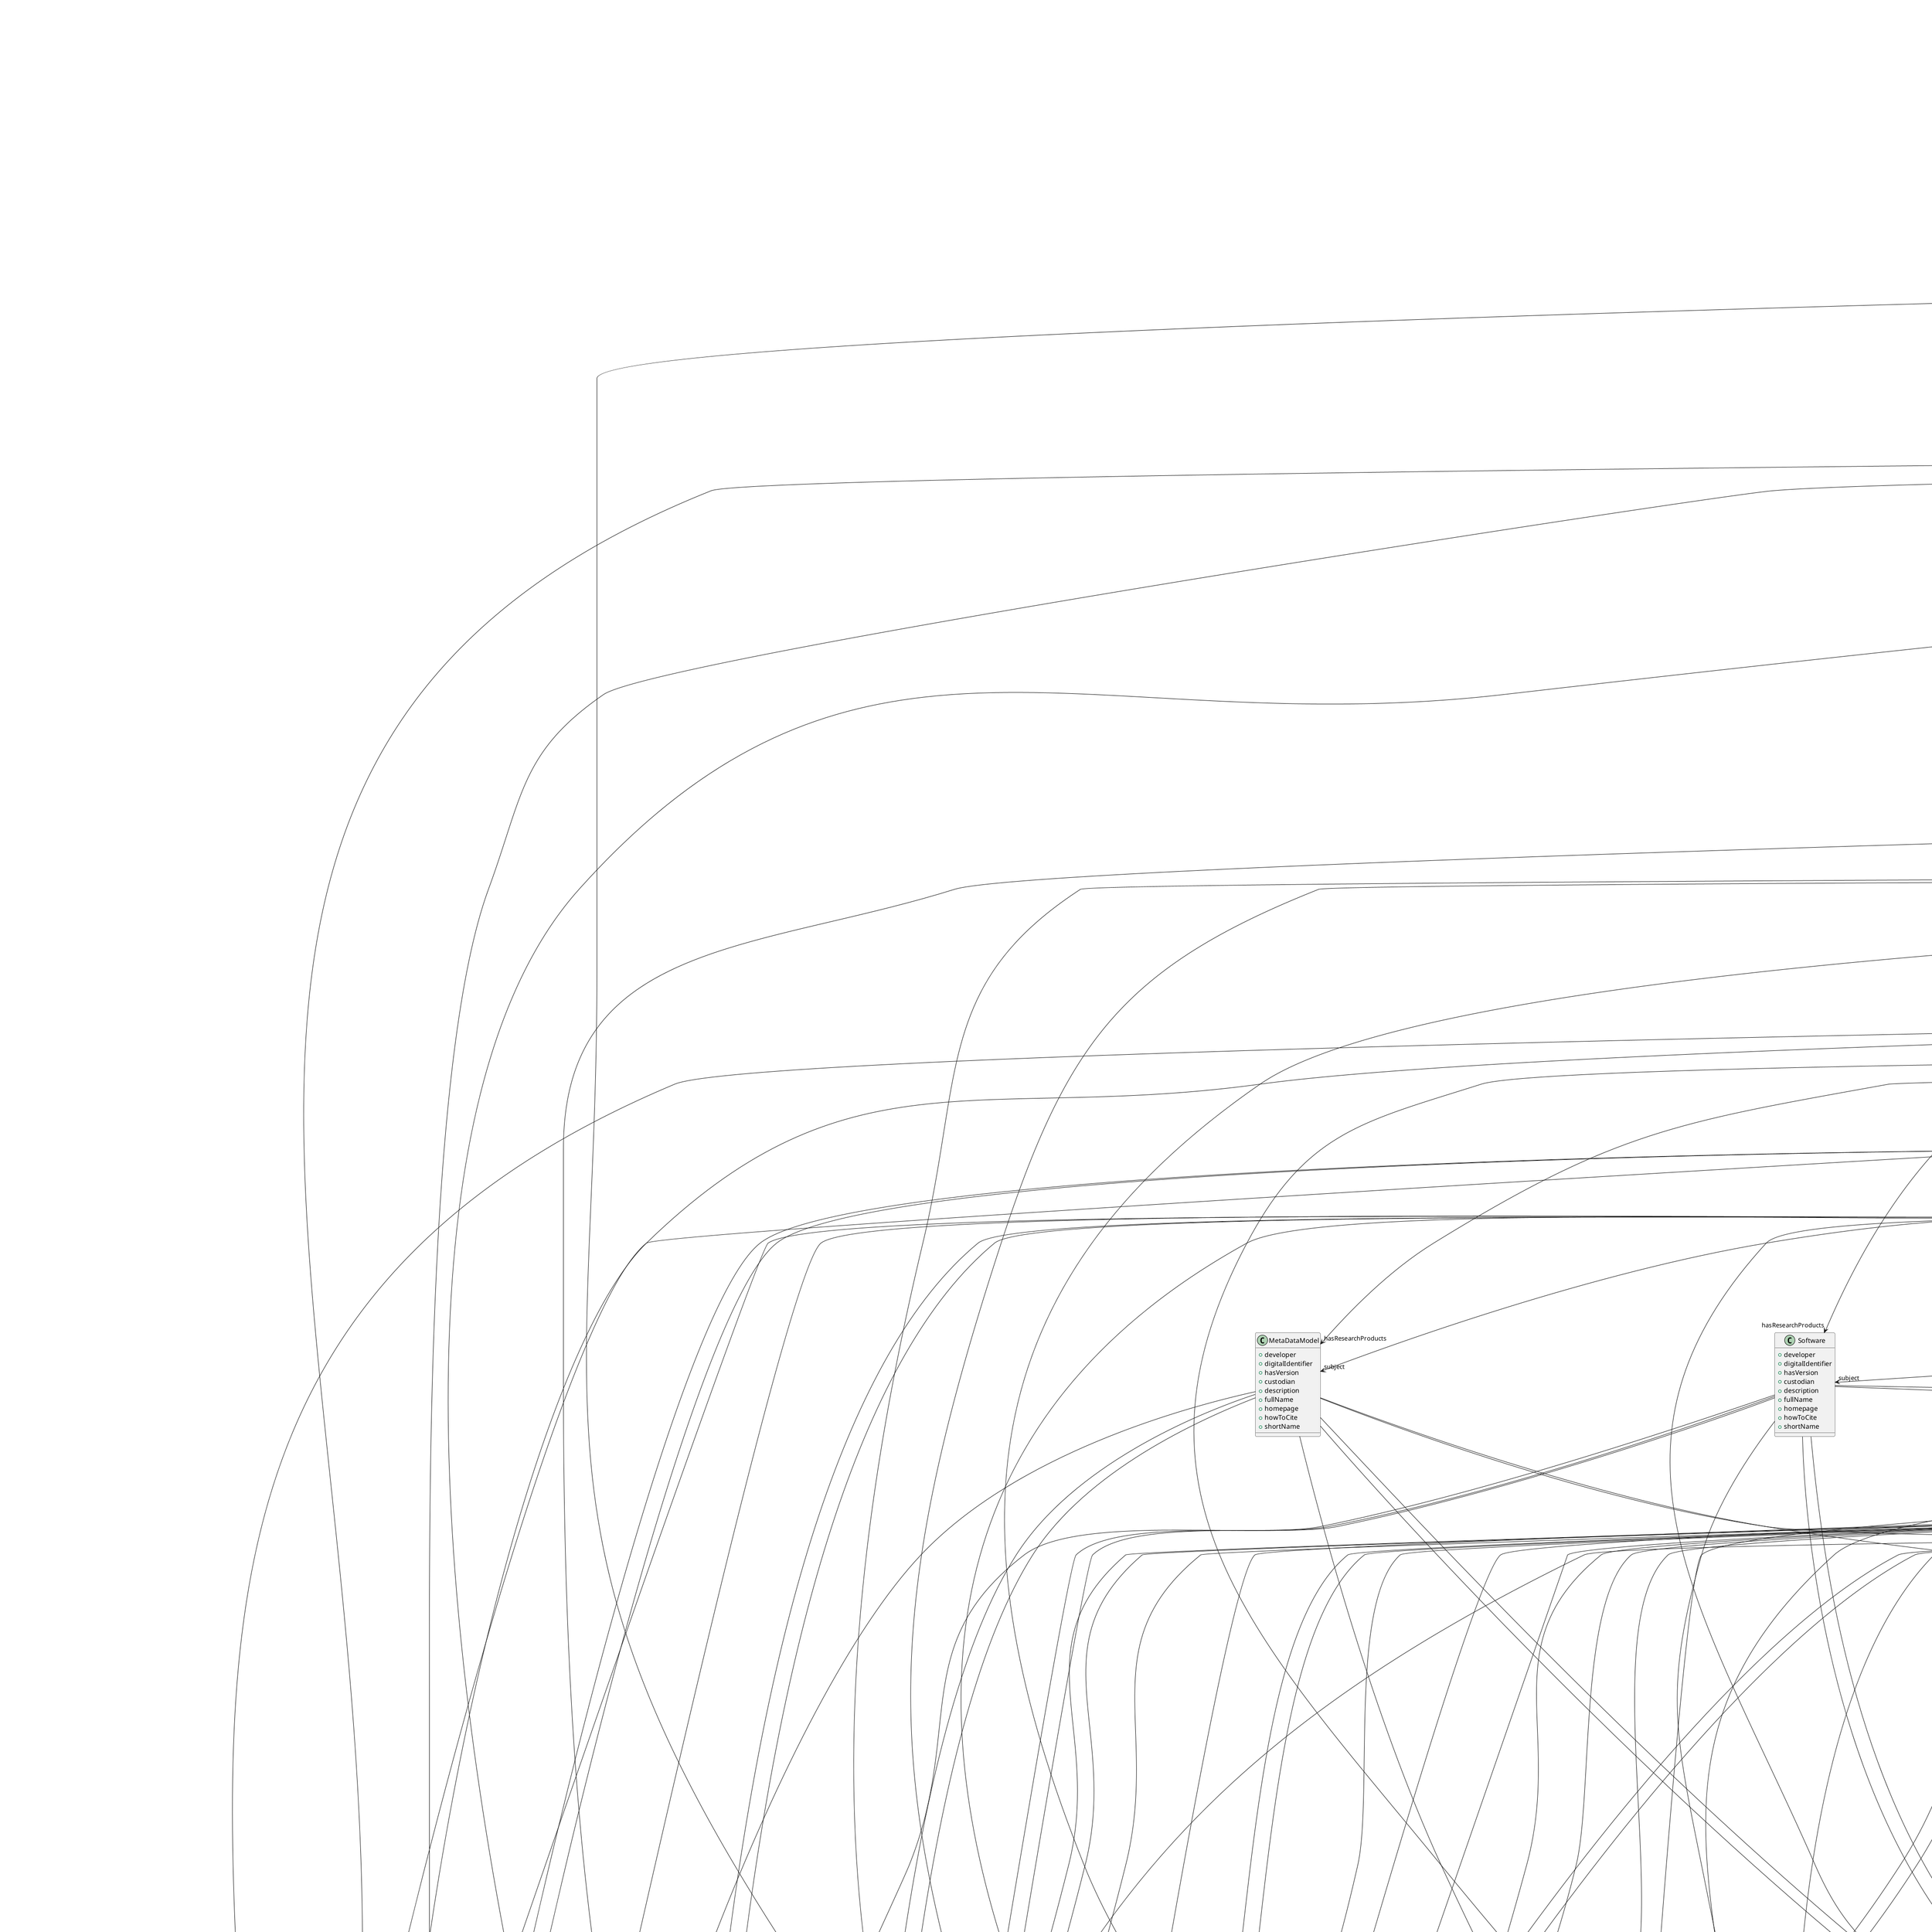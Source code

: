 @startuml

class AgeCategory {
+definition
+description
+interlexIdentifier
+knowledgeSpaceLink
+name
+preferredOntologyIdentifier
+synonym

}


class TypeOfUncertainty {
+definition
+description
+interlexIdentifier
+knowledgeSpaceLink
+name
+preferredOntologyIdentifier
+synonym

}


class SubcellularEntity {
+definition
+description
+interlexIdentifier
+knowledgeSpaceLink
+name
+preferredOntologyIdentifier
+synonym

}


class OperatingSystem {
+definition
+description
+interlexIdentifier
+knowledgeSpaceLink
+name
+preferredOntologyIdentifier
+synonym

}


class BiologicalOrder {
+definition
+description
+interlexIdentifier
+knowledgeSpaceLink
+name
+preferredOntologyIdentifier
+synonym

}


class AtlasType {
+definition
+description
+interlexIdentifier
+knowledgeSpaceLink
+name
+preferredOntologyIdentifier
+synonym

}


class Service {
+definition
+description
+interlexIdentifier
+knowledgeSpaceLink
+name
+preferredOntologyIdentifier
+synonym

}


class AnnotationType {
+definition
+description
+interlexIdentifier
+knowledgeSpaceLink
+name
+preferredOntologyIdentifier
+synonym

}


class FileUsageRole {
+definition
+description
+interlexIdentifier
+knowledgeSpaceLink
+name
+preferredOntologyIdentifier
+synonym

}


class SemanticDataType {
+definition
+description
+interlexIdentifier
+knowledgeSpaceLink
+name
+preferredOntologyIdentifier
+synonym

}


class SetupType {
+definition
+description
+interlexIdentifier
+knowledgeSpaceLink
+name
+preferredOntologyIdentifier
+synonym

}


class ProductAccessibility {
+definition
+description
+interlexIdentifier
+knowledgeSpaceLink
+name
+preferredOntologyIdentifier
+synonym

}


class ModelScope {
+definition
+description
+interlexIdentifier
+knowledgeSpaceLink
+name
+preferredOntologyIdentifier
+synonym

}


class Species {
+definition
+description
+interlexIdentifier
+knowledgeSpaceLink
+name
+preferredOntologyIdentifier
+synonym

}


class CranialWindowType {
+definition
+description
+interlexIdentifier
+knowledgeSpaceLink
+name
+preferredOntologyIdentifier
+synonym

}


class ModelAbstractionLevel {
+definition
+description
+interlexIdentifier
+knowledgeSpaceLink
+name
+preferredOntologyIdentifier
+synonym

}


class AnatomicalAxesOrientation {
+definition
+description
+interlexIdentifier
+knowledgeSpaceLink
+name
+preferredOntologyIdentifier
+synonym

}


class MetaDataModelType {
+definition
+description
+interlexIdentifier
+knowledgeSpaceLink
+name
+preferredOntologyIdentifier
+synonym

}


class DataType {
+definition
+description
+interlexIdentifier
+knowledgeSpaceLink
+name
+preferredOntologyIdentifier
+synonym

}


class SubjectAttribute {
+definition
+description
+interlexIdentifier
+knowledgeSpaceLink
+name
+preferredOntologyIdentifier
+synonym

}


class FileRepositoryType {
+definition
+description
+interlexIdentifier
+knowledgeSpaceLink
+name
+preferredOntologyIdentifier
+synonym

}


class PatchClampVariation {
+definition
+description
+interlexIdentifier
+knowledgeSpaceLink
+name
+preferredOntologyIdentifier
+synonym

}


class UBERONParcellation {
+definition
+description
+interlexIdentifier
+knowledgeSpaceLink
+name
+preferredOntologyIdentifier
+synonym

}


class Technique {
+definition
+description
+interlexIdentifier
+knowledgeSpaceLink
+name
+preferredOntologyIdentifier
+synonym

}


class BreedingType {
+definition
+description
+interlexIdentifier
+knowledgeSpaceLink
+name
+preferredOntologyIdentifier
+synonym

}


class Handedness {
+definition
+description
+interlexIdentifier
+knowledgeSpaceLink
+name
+preferredOntologyIdentifier
+synonym

}


class ProgrammingLanguage {
+definition
+description
+interlexIdentifier
+knowledgeSpaceLink
+name
+preferredOntologyIdentifier
+synonym

}


class UnitOfMeasurement {
+definition
+description
+interlexIdentifier
+knowledgeSpaceLink
+name
+preferredOntologyIdentifier
+synonym

}


class TermSuggestion {
+addExistingTerminology
+suggestNewTerminology
+definition
+description
+interlexIdentifier
+knowledgeSpaceLink
+name
+preferredOntologyIdentifier
+synonym

}
TermSuggestion -d-> "addExistingTerminology" Terminology


class OperatingDevice {
+definition
+description
+interlexIdentifier
+knowledgeSpaceLink
+name
+preferredOntologyIdentifier
+synonym

}


class DeviceType {
+definition
+description
+interlexIdentifier
+knowledgeSpaceLink
+name
+preferredOntologyIdentifier
+synonym

}


class DiseaseModel {
+definition
+description
+interlexIdentifier
+knowledgeSpaceLink
+name
+preferredOntologyIdentifier
+synonym

}


class TissueSampleType {
+definition
+description
+interlexIdentifier
+knowledgeSpaceLink
+name
+preferredOntologyIdentifier
+synonym

}


class Laterality {
+definition
+description
+interlexIdentifier
+knowledgeSpaceLink
+name
+preferredOntologyIdentifier
+synonym

}


class Disease {
+definition
+description
+interlexIdentifier
+knowledgeSpaceLink
+name
+preferredOntologyIdentifier
+synonym

}


class SoftwareFeature {
+definition
+description
+interlexIdentifier
+knowledgeSpaceLink
+name
+preferredOntologyIdentifier
+synonym

}


class QualitativeOverlap {
+definition
+description
+interlexIdentifier
+knowledgeSpaceLink
+name
+preferredOntologyIdentifier
+synonym

}


class EthicsAssessment {
+definition
+description
+interlexIdentifier
+knowledgeSpaceLink
+name
+preferredOntologyIdentifier
+synonym

}


class CellType {
+definition
+description
+interlexIdentifier
+knowledgeSpaceLink
+name
+preferredOntologyIdentifier
+synonym

}


class Terminology {
+definition
+description
+interlexIdentifier
+knowledgeSpaceLink
+name
+preferredOntologyIdentifier
+synonym

}


class DifferenceMeasure {
+definition
+description
+interlexIdentifier
+knowledgeSpaceLink
+name
+preferredOntologyIdentifier
+synonym

}


class Language {
+definition
+description
+interlexIdentifier
+knowledgeSpaceLink
+name
+preferredOntologyIdentifier
+synonym

}


class MeasuredQuantity {
+definition
+description
+interlexIdentifier
+knowledgeSpaceLink
+name
+preferredOntologyIdentifier
+synonym

}


class BiologicalSex {
+definition
+description
+interlexIdentifier
+knowledgeSpaceLink
+name
+preferredOntologyIdentifier
+synonym

}


class StimulusType {
+definition
+description
+interlexIdentifier
+knowledgeSpaceLink
+name
+preferredOntologyIdentifier
+synonym

}


class TissueSampleAttribute {
+definition
+description
+interlexIdentifier
+knowledgeSpaceLink
+name
+preferredOntologyIdentifier
+synonym

}


class SoftwareApplicationCategory {
+definition
+description
+interlexIdentifier
+knowledgeSpaceLink
+name
+preferredOntologyIdentifier
+synonym

}


class CellCultureType {
+definition
+description
+interlexIdentifier
+knowledgeSpaceLink
+name
+preferredOntologyIdentifier
+synonym

}


class ExperimentalApproach {
+definition
+description
+interlexIdentifier
+knowledgeSpaceLink
+name
+preferredOntologyIdentifier
+synonym

}


class CriteriaQualityType {
+definition
+description
+interlexIdentifier
+knowledgeSpaceLink
+name
+preferredOntologyIdentifier
+synonym

}


class MolecularEntity {
+definition
+description
+interlexIdentifier
+knowledgeSpaceLink
+name
+preferredOntologyIdentifier
+synonym

}


class Organ {
+definition
+description
+interlexIdentifier
+knowledgeSpaceLink
+name
+preferredOntologyIdentifier
+synonym

}


class ContributionType {
+definition
+description
+interlexIdentifier
+knowledgeSpaceLink
+name
+preferredOntologyIdentifier
+synonym

}


class ActionStatusType {
+definition
+description
+interlexIdentifier
+knowledgeSpaceLink
+name
+preferredOntologyIdentifier
+synonym

}


class FileBundleGrouping {
+definition
+description
+interlexIdentifier
+knowledgeSpaceLink
+name
+preferredOntologyIdentifier
+synonym

}


class AnatomicalPlane {
+definition
+description
+interlexIdentifier
+knowledgeSpaceLink
+name
+preferredOntologyIdentifier
+synonym

}


class ChemicalMixtureType {
+definition
+description
+interlexIdentifier
+knowledgeSpaceLink
+name
+preferredOntologyIdentifier
+synonym

}


class PreparationType {
+definition
+description
+interlexIdentifier
+knowledgeSpaceLink
+name
+preferredOntologyIdentifier
+synonym

}


class GeneticStrainType {
+definition
+description
+interlexIdentifier
+knowledgeSpaceLink
+name
+preferredOntologyIdentifier
+synonym

}


class StimulationApproach {
+definition
+description
+interlexIdentifier
+knowledgeSpaceLink
+name
+preferredOntologyIdentifier
+synonym

}


class CustomAnatomicalEntity {
+hasAnnotation
+name
+relatedUBERONTerm
+relationAssessment

}
CustomAnatomicalEntity -d-> "hasAnnotation" CustomAnnotation
CustomAnatomicalEntity -d-> "relatedUBERONTerm" UBERONParcellation
CustomAnatomicalEntity -d-> "relationAssessment" QualitativeRelationAssessment
CustomAnatomicalEntity -d-> "relationAssessment" QuantitativeRelationAssessment


class CustomCoordinateSpace {
+anatomicalAxesOrientation
+axesOrigin
+defaultImage
+name
+nativeUnit

}
CustomCoordinateSpace -d-> "anatomicalAxesOrientation" AnatomicalAxesOrientation
CustomCoordinateSpace -d-> "axesOrigin" QuantitativeValue
CustomCoordinateSpace -d-> "defaultImage" File
CustomCoordinateSpace -d-> "nativeUnit" UnitOfMeasurement


class CustomAnnotation {
+annotationType
+bestViewPoint
+coordinateSpace
+criteria
+criteriaQualityType
+displayColor
+inspiredBy
+internalIdentifier
+laterality
+visualizedIn

}
CustomAnnotation -d-> "annotationType" AnnotationType
CustomAnnotation -d-> "bestViewPoint" CoordinatePoint
CustomAnnotation -d-> "coordinateSpace" CommonCoordinateSpace
CustomAnnotation -d-> "coordinateSpace" CustomCoordinateSpace
CustomAnnotation -d-> "criteria" ProtocolExecution
CustomAnnotation -d-> "criteriaQualityType" CriteriaQualityType
CustomAnnotation -d-> "inspiredBy" File
CustomAnnotation -d-> "laterality" Laterality
CustomAnnotation -d-> "visualizedIn" File


class CoordinatePoint {
+coordinates
+coordinateSpace

}
CoordinatePoint -d-> "coordinates" QuantitativeValue
CoordinatePoint -d-> "coordinateSpace" CommonCoordinateSpace
CoordinatePoint -d-> "coordinateSpace" CustomCoordinateSpace


class QualitativeRelationAssessment {
+criteria
+inRelationTo
+qualitativeOverlap

}
QualitativeRelationAssessment -d-> "criteria" ProtocolExecution
QualitativeRelationAssessment -d-> "inRelationTo" CustomAnatomicalEntity
QualitativeRelationAssessment -d-> "inRelationTo" ParcellationEntity
QualitativeRelationAssessment -d-> "inRelationTo" ParcellationEntityVersion
QualitativeRelationAssessment -d-> "qualitativeOverlap" QualitativeOverlap


class QuantitativeRelationAssessment {
+criteria
+inRelationTo
+quantitativeOverlap

}
QuantitativeRelationAssessment -d-> "criteria" ProtocolExecution
QuantitativeRelationAssessment -d-> "inRelationTo" ParcellationEntityVersion
QuantitativeRelationAssessment -d-> "quantitativeOverlap" QuantitativeValue
QuantitativeRelationAssessment -d-> "quantitativeOverlap" QuantitativeValueRange


class AnatomicalTargetPosition {
+anatomicalTarget
+targetIdentificationType
+coordinates
+additionalRemarks
+lookupLabel

}
AnatomicalTargetPosition -d-> "anatomicalTarget" ParcellationEntity
AnatomicalTargetPosition -d-> "anatomicalTarget" ParcellationEntityVersion
AnatomicalTargetPosition -d-> "anatomicalTarget" CustomAnatomicalEntity
AnatomicalTargetPosition -d-> "anatomicalTarget" CellType
AnatomicalTargetPosition -d-> "anatomicalTarget" UBERONParcellation
AnatomicalTargetPosition -d-> "targetIdentificationType" AnatomicalIdentificationType
AnatomicalTargetPosition -d-> "coordinates" CoordinatePoint


class ParcellationEntity {
+alternativeName
+definition
+hasParent
+hasVersion
+lookupLabel
+name
+ontologyIdentifier
+relatedUBERONTerm

}
ParcellationEntity -d-> "hasParent" ParcellationEntity
ParcellationEntity -d-> "hasVersion" ParcellationEntityVersion
ParcellationEntity -d-> "relatedUBERONTerm" UBERONParcellation


class AtlasAnnotation {
+annotationType
+bestViewPoint
+criteria
+criteriaQualityType
+displayColor
+inspiredBy
+internalIdentifier
+laterality
+visualizedIn

}
AtlasAnnotation -d-> "annotationType" AnnotationType
AtlasAnnotation -d-> "bestViewPoint" CoordinatePoint
AtlasAnnotation -d-> "criteria" ProtocolExecution
AtlasAnnotation -d-> "criteriaQualityType" CriteriaQualityType
AtlasAnnotation -d-> "inspiredBy" File
AtlasAnnotation -d-> "laterality" Laterality
AtlasAnnotation -d-> "visualizedIn" File


class ParcellationTerminologyVersion {
+definedIn
+hasEntityVersion
+ontologyIdentifier

}
ParcellationTerminologyVersion -d-> "definedIn" File
ParcellationTerminologyVersion -d-> "hasEntityVersion" ParcellationEntityVersion


class ParcellationTerminology {
+definedIn
+hasEntity
+ontologyIdentifier

}
ParcellationTerminology -d-> "definedIn" File
ParcellationTerminology -d-> "hasEntity" ParcellationEntity


class BrainAtlasVersion {
+abbreviation
+atlasType
+author
+coordinateSpace
+digitalIdentifier
+hasTerminologyVersion
+isAlternativeVersionOf
+isNewVersionOf
+license
+ontologyIdentifier
+usedSpecimen
+accessibility
+copyright
+custodian
+description
+fullDocumentation
+fullName
+funding
+homepage
+howToCite
+keyword
+otherContribution
+relatedPublication
+releaseDate
+repository
+shortName
+supportChannel
+versionIdentifier
+versionInnovation

}
BrainAtlasVersion -d-> "atlasType" AtlasType
BrainAtlasVersion -d-> "author" Person
BrainAtlasVersion -d-> "author" Organization
BrainAtlasVersion -d-> "coordinateSpace" CommonCoordinateSpace
BrainAtlasVersion -d-> "digitalIdentifier" DOI
BrainAtlasVersion -d-> "digitalIdentifier" ISBN
BrainAtlasVersion -d-> "digitalIdentifier" RRID
BrainAtlasVersion -d-> "hasTerminologyVersion" ParcellationTerminologyVersion
BrainAtlasVersion -d-> "isAlternativeVersionOf" BrainAtlasVersion
BrainAtlasVersion -d-> "isNewVersionOf" BrainAtlasVersion
BrainAtlasVersion -d-> "license" License
BrainAtlasVersion -d-> "usedSpecimen" Subject
BrainAtlasVersion -d-> "usedSpecimen" SubjectGroup
BrainAtlasVersion -d-> "usedSpecimen" TissueSample
BrainAtlasVersion -d-> "usedSpecimen" TissueSampleCollection
BrainAtlasVersion -d-> "accessibility" ProductAccessibility
BrainAtlasVersion -d-> "copyright" Copyright
BrainAtlasVersion -d-> "custodian" Person
BrainAtlasVersion -d-> "custodian" Organization
BrainAtlasVersion -d-> "fullDocumentation" DOI
BrainAtlasVersion -d-> "fullDocumentation" File
BrainAtlasVersion -d-> "fullDocumentation" URL
BrainAtlasVersion -d-> "funding" Funding
BrainAtlasVersion -d-> "homepage" URL
BrainAtlasVersion -d-> "keyword" AgeCategory
BrainAtlasVersion -d-> "keyword" TypeOfUncertainty
BrainAtlasVersion -d-> "keyword" SubcellularEntity
BrainAtlasVersion -d-> "keyword" OperatingSystem
BrainAtlasVersion -d-> "keyword" BiologicalOrder
BrainAtlasVersion -d-> "keyword" AtlasType
BrainAtlasVersion -d-> "keyword" Service
BrainAtlasVersion -d-> "keyword" AnnotationType
BrainAtlasVersion -d-> "keyword" FileUsageRole
BrainAtlasVersion -d-> "keyword" SemanticDataType
BrainAtlasVersion -d-> "keyword" SetupType
BrainAtlasVersion -d-> "keyword" ProductAccessibility
BrainAtlasVersion -d-> "keyword" ModelScope
BrainAtlasVersion -d-> "keyword" Species
BrainAtlasVersion -d-> "keyword" CranialWindowType
BrainAtlasVersion -d-> "keyword" ModelAbstractionLevel
BrainAtlasVersion -d-> "keyword" AnatomicalAxesOrientation
BrainAtlasVersion -d-> "keyword" MetaDataModelType
BrainAtlasVersion -d-> "keyword" DataType
BrainAtlasVersion -d-> "keyword" SubjectAttribute
BrainAtlasVersion -d-> "keyword" FileRepositoryType
BrainAtlasVersion -d-> "keyword" PatchClampVariation
BrainAtlasVersion -d-> "keyword" UBERONParcellation
BrainAtlasVersion -d-> "keyword" Technique
BrainAtlasVersion -d-> "keyword" BreedingType
BrainAtlasVersion -d-> "keyword" Handedness
BrainAtlasVersion -d-> "keyword" ProgrammingLanguage
BrainAtlasVersion -d-> "keyword" UnitOfMeasurement
BrainAtlasVersion -d-> "keyword" TermSuggestion
BrainAtlasVersion -d-> "keyword" OperatingDevice
BrainAtlasVersion -d-> "keyword" DeviceType
BrainAtlasVersion -d-> "keyword" DiseaseModel
BrainAtlasVersion -d-> "keyword" TissueSampleType
BrainAtlasVersion -d-> "keyword" Laterality
BrainAtlasVersion -d-> "keyword" Disease
BrainAtlasVersion -d-> "keyword" SoftwareFeature
BrainAtlasVersion -d-> "keyword" QualitativeOverlap
BrainAtlasVersion -d-> "keyword" EthicsAssessment
BrainAtlasVersion -d-> "keyword" CellType
BrainAtlasVersion -d-> "keyword" Terminology
BrainAtlasVersion -d-> "keyword" DifferenceMeasure
BrainAtlasVersion -d-> "keyword" Language
BrainAtlasVersion -d-> "keyword" MeasuredQuantity
BrainAtlasVersion -d-> "keyword" BiologicalSex
BrainAtlasVersion -d-> "keyword" StimulusType
BrainAtlasVersion -d-> "keyword" TissueSampleAttribute
BrainAtlasVersion -d-> "keyword" SoftwareApplicationCategory
BrainAtlasVersion -d-> "keyword" CellCultureType
BrainAtlasVersion -d-> "keyword" ExperimentalApproach
BrainAtlasVersion -d-> "keyword" CriteriaQualityType
BrainAtlasVersion -d-> "keyword" MolecularEntity
BrainAtlasVersion -d-> "keyword" Organ
BrainAtlasVersion -d-> "keyword" ContributionType
BrainAtlasVersion -d-> "keyword" ActionStatusType
BrainAtlasVersion -d-> "keyword" FileBundleGrouping
BrainAtlasVersion -d-> "keyword" AnatomicalPlane
BrainAtlasVersion -d-> "keyword" ChemicalMixtureType
BrainAtlasVersion -d-> "keyword" PreparationType
BrainAtlasVersion -d-> "keyword" GeneticStrainType
BrainAtlasVersion -d-> "keyword" StimulationApproach
BrainAtlasVersion -d-> "otherContribution" Contribution
BrainAtlasVersion -d-> "relatedPublication" DOI
BrainAtlasVersion -d-> "relatedPublication" ISBN
BrainAtlasVersion -d-> "relatedPublication" HANDLE
BrainAtlasVersion -d-> "repository" FileRepository


class CommonCoordinateSpace {
+anatomicalAxesOrientation
+axesOrigin
+defaultImage
+description
+digitalIdentifier
+fullName
+homepage
+howToCite
+nativeUnit
+ontologyIdentifier
+releaseDate
+shortName
+usedSpecimen
+versionIdentifier

}
CommonCoordinateSpace -d-> "anatomicalAxesOrientation" AnatomicalAxesOrientation
CommonCoordinateSpace -d-> "axesOrigin" QuantitativeValue
CommonCoordinateSpace -d-> "defaultImage" File
CommonCoordinateSpace -d-> "digitalIdentifier" DOI
CommonCoordinateSpace -d-> "digitalIdentifier" ISBN
CommonCoordinateSpace -d-> "digitalIdentifier" RRID
CommonCoordinateSpace -d-> "homepage" URL
CommonCoordinateSpace -d-> "nativeUnit" UnitOfMeasurement
CommonCoordinateSpace -d-> "usedSpecimen" Subject
CommonCoordinateSpace -d-> "usedSpecimen" SubjectGroup
CommonCoordinateSpace -d-> "usedSpecimen" TissueSample
CommonCoordinateSpace -d-> "usedSpecimen" TissueSampleCollection


class ParcellationEntityVersion {
+additionalRemarks
+alternativeName
+correctedName
+hasAnnotation
+hasParent
+lookupLabel
+name
+ontologyIdentifier
+relationAssessment
+versionIdentifier
+versionInnovation

}
ParcellationEntityVersion -d-> "hasAnnotation" AtlasAnnotation
ParcellationEntityVersion -d-> "hasParent" ParcellationEntity
ParcellationEntityVersion -d-> "hasParent" ParcellationEntityVersion
ParcellationEntityVersion -d-> "relationAssessment" QualitativeRelationAssessment
ParcellationEntityVersion -d-> "relationAssessment" QuantitativeRelationAssessment


class BrainAtlas {
+abbreviation
+author
+digitalIdentifier
+hasTerminology
+hasVersion
+ontologyIdentifier
+custodian
+description
+fullName
+homepage
+howToCite
+shortName

}
BrainAtlas -d-> "author" Person
BrainAtlas -d-> "author" Organization
BrainAtlas -d-> "digitalIdentifier" DOI
BrainAtlas -d-> "digitalIdentifier" ISBN
BrainAtlas -d-> "digitalIdentifier" RRID
BrainAtlas -d-> "hasTerminology" ParcellationTerminology
BrainAtlas -d-> "hasVersion" BrainAtlasVersion
BrainAtlas -d-> "custodian" Person
BrainAtlas -d-> "custodian" Organization
BrainAtlas -d-> "homepage" URL


class Circle {
+radius

}
Circle -d-> "radius" QuantitativeValue


class Ellipse {
+semiMinorAxis
+semiMajorAxis

}
Ellipse -d-> "semiMinorAxis" QuantitativeValue
Ellipse -d-> "semiMajorAxis" QuantitativeValue


class Rectangle {
+length
+width

}
Rectangle -d-> "length" QuantitativeValue
Rectangle -d-> "width" QuantitativeValue


class PublicationIssue {
+issueNumber
+isPartOf

}
PublicationIssue -d-> "isPartOf" PublicationVolume


class LivePaperResourceItem {
+IRI
+name
+hostedBy
+isPartOf

}
LivePaperResourceItem -d-> "hostedBy" Organization
LivePaperResourceItem -d-> "isPartOf" LivePaperSection


class LivePaperSection {
+sectionType
+order
+name
+description
+isPartOf

}
LivePaperSection -d-> "isPartOf" LivePaperVersion


class Periodical {
+fullName
+shortName
+digitalIdentifier

}
Periodical -d-> "digitalIdentifier" ISSN


class LivePaperVersion {
+about
+author
+lastModified
+digitalIdentifier
+isAlternativeVersionOf
+isNewVersionOf
+license
+relatedPublication
+accessibility
+copyright
+custodian
+description
+fullDocumentation
+fullName
+funding
+homepage
+howToCite
+keyword
+otherContribution
+releaseDate
+repository
+shortName
+supportChannel
+versionIdentifier
+versionInnovation

}
LivePaperVersion -d-> "about" DatasetVersion
LivePaperVersion -d-> "about" ModelVersion
LivePaperVersion -d-> "about" SoftwareVersion
LivePaperVersion -d-> "author" Person
LivePaperVersion -d-> "author" Organization
LivePaperVersion -d-> "digitalIdentifier" DOI
LivePaperVersion -d-> "isAlternativeVersionOf" LivePaperVersion
LivePaperVersion -d-> "isNewVersionOf" LivePaperVersion
LivePaperVersion -d-> "license" License
LivePaperVersion -d-> "relatedPublication" DOI
LivePaperVersion -d-> "relatedPublication" ISBN
LivePaperVersion -d-> "relatedPublication" ISSN
LivePaperVersion -d-> "accessibility" ProductAccessibility
LivePaperVersion -d-> "copyright" Copyright
LivePaperVersion -d-> "custodian" Person
LivePaperVersion -d-> "custodian" Organization
LivePaperVersion -d-> "fullDocumentation" DOI
LivePaperVersion -d-> "fullDocumentation" File
LivePaperVersion -d-> "fullDocumentation" URL
LivePaperVersion -d-> "funding" Funding
LivePaperVersion -d-> "homepage" URL
LivePaperVersion -d-> "keyword" AgeCategory
LivePaperVersion -d-> "keyword" TypeOfUncertainty
LivePaperVersion -d-> "keyword" SubcellularEntity
LivePaperVersion -d-> "keyword" OperatingSystem
LivePaperVersion -d-> "keyword" BiologicalOrder
LivePaperVersion -d-> "keyword" AtlasType
LivePaperVersion -d-> "keyword" Service
LivePaperVersion -d-> "keyword" AnnotationType
LivePaperVersion -d-> "keyword" FileUsageRole
LivePaperVersion -d-> "keyword" SemanticDataType
LivePaperVersion -d-> "keyword" SetupType
LivePaperVersion -d-> "keyword" ProductAccessibility
LivePaperVersion -d-> "keyword" ModelScope
LivePaperVersion -d-> "keyword" Species
LivePaperVersion -d-> "keyword" CranialWindowType
LivePaperVersion -d-> "keyword" ModelAbstractionLevel
LivePaperVersion -d-> "keyword" AnatomicalAxesOrientation
LivePaperVersion -d-> "keyword" MetaDataModelType
LivePaperVersion -d-> "keyword" DataType
LivePaperVersion -d-> "keyword" SubjectAttribute
LivePaperVersion -d-> "keyword" FileRepositoryType
LivePaperVersion -d-> "keyword" PatchClampVariation
LivePaperVersion -d-> "keyword" UBERONParcellation
LivePaperVersion -d-> "keyword" Technique
LivePaperVersion -d-> "keyword" BreedingType
LivePaperVersion -d-> "keyword" Handedness
LivePaperVersion -d-> "keyword" ProgrammingLanguage
LivePaperVersion -d-> "keyword" UnitOfMeasurement
LivePaperVersion -d-> "keyword" TermSuggestion
LivePaperVersion -d-> "keyword" OperatingDevice
LivePaperVersion -d-> "keyword" DeviceType
LivePaperVersion -d-> "keyword" DiseaseModel
LivePaperVersion -d-> "keyword" TissueSampleType
LivePaperVersion -d-> "keyword" Laterality
LivePaperVersion -d-> "keyword" Disease
LivePaperVersion -d-> "keyword" SoftwareFeature
LivePaperVersion -d-> "keyword" QualitativeOverlap
LivePaperVersion -d-> "keyword" EthicsAssessment
LivePaperVersion -d-> "keyword" CellType
LivePaperVersion -d-> "keyword" Terminology
LivePaperVersion -d-> "keyword" DifferenceMeasure
LivePaperVersion -d-> "keyword" Language
LivePaperVersion -d-> "keyword" MeasuredQuantity
LivePaperVersion -d-> "keyword" BiologicalSex
LivePaperVersion -d-> "keyword" StimulusType
LivePaperVersion -d-> "keyword" TissueSampleAttribute
LivePaperVersion -d-> "keyword" SoftwareApplicationCategory
LivePaperVersion -d-> "keyword" CellCultureType
LivePaperVersion -d-> "keyword" ExperimentalApproach
LivePaperVersion -d-> "keyword" CriteriaQualityType
LivePaperVersion -d-> "keyword" MolecularEntity
LivePaperVersion -d-> "keyword" Organ
LivePaperVersion -d-> "keyword" ContributionType
LivePaperVersion -d-> "keyword" ActionStatusType
LivePaperVersion -d-> "keyword" FileBundleGrouping
LivePaperVersion -d-> "keyword" AnatomicalPlane
LivePaperVersion -d-> "keyword" ChemicalMixtureType
LivePaperVersion -d-> "keyword" PreparationType
LivePaperVersion -d-> "keyword" GeneticStrainType
LivePaperVersion -d-> "keyword" StimulationApproach
LivePaperVersion -d-> "otherContribution" Contribution
LivePaperVersion -d-> "repository" FileRepository


class ScholarlyArticle {
+isPartOf
+pagination
+abstract
+custodian
+author
+citedPublication
+copyright
+dateCreated
+dateModified
+datePublished
+digitalIdentifier
+editor
+funding
+name
+keyword
+license
+publisher
+IRI
+versionIdentifier

}
ScholarlyArticle -d-> "isPartOf" PublicationIssue
ScholarlyArticle -d-> "isPartOf" PublicationVolume
ScholarlyArticle -d-> "custodian" Person
ScholarlyArticle -d-> "custodian" Organization
ScholarlyArticle -d-> "author" Person
ScholarlyArticle -d-> "author" Organization
ScholarlyArticle -d-> "citedPublication" DOI
ScholarlyArticle -d-> "citedPublication" ISBN
ScholarlyArticle -d-> "copyright" Copyright
ScholarlyArticle -d-> "digitalIdentifier" DOI
ScholarlyArticle -d-> "editor" Person
ScholarlyArticle -d-> "funding" Funding
ScholarlyArticle -d-> "keyword" SubcellularEntity
ScholarlyArticle -d-> "keyword" BiologicalOrder
ScholarlyArticle -d-> "keyword" Species
ScholarlyArticle -d-> "keyword" UBERONParcellation
ScholarlyArticle -d-> "keyword" BreedingType
ScholarlyArticle -d-> "keyword" Handedness
ScholarlyArticle -d-> "keyword" TermSuggestion
ScholarlyArticle -d-> "keyword" DiseaseModel
ScholarlyArticle -d-> "keyword" Disease
ScholarlyArticle -d-> "keyword" CellType
ScholarlyArticle -d-> "keyword" BiologicalSex
ScholarlyArticle -d-> "keyword" CellCultureType
ScholarlyArticle -d-> "keyword" MolecularEntity
ScholarlyArticle -d-> "keyword" Organ
ScholarlyArticle -d-> "keyword" GeneticStrainType
ScholarlyArticle -d-> "keyword" CustomAnatomicalEntity
ScholarlyArticle -d-> "keyword" ParcellationEntity
ScholarlyArticle -d-> "keyword" ParcellationEntityVersion
ScholarlyArticle -d-> "license" License
ScholarlyArticle -d-> "publisher" Person
ScholarlyArticle -d-> "publisher" Organization


class PublicationVolume {
+volumeNumber
+isPartOf

}
PublicationVolume -d-> "isPartOf" Periodical


class LivePaper {
+author
+digitalIdentifier
+hasVersion
+custodian
+description
+fullName
+homepage
+howToCite
+shortName

}
LivePaper -d-> "author" Person
LivePaper -d-> "author" Organization
LivePaper -d-> "digitalIdentifier" DOI
LivePaper -d-> "hasVersion" LivePaperVersion
LivePaper -d-> "custodian" Person
LivePaper -d-> "custodian" Organization
LivePaper -d-> "homepage" URL


class Chapter {
+isPartOf
+pagination
+digitalIdentifier
+abstract
+custodian
+author
+citedPublication
+copyright
+dateCreated
+dateModified
+datePublished
+editor
+funding
+name
+keyword
+license
+publisher
+IRI
+versionIdentifier

}
Chapter -d-> "isPartOf" Book
Chapter -d-> "digitalIdentifier" DOI
Chapter -d-> "custodian" Person
Chapter -d-> "custodian" Organization
Chapter -d-> "author" Person
Chapter -d-> "author" Organization
Chapter -d-> "citedPublication" DOI
Chapter -d-> "citedPublication" ISBN
Chapter -d-> "copyright" Copyright
Chapter -d-> "editor" Person
Chapter -d-> "funding" Funding
Chapter -d-> "keyword" SubcellularEntity
Chapter -d-> "keyword" BiologicalOrder
Chapter -d-> "keyword" Species
Chapter -d-> "keyword" UBERONParcellation
Chapter -d-> "keyword" BreedingType
Chapter -d-> "keyword" Handedness
Chapter -d-> "keyword" TermSuggestion
Chapter -d-> "keyword" DiseaseModel
Chapter -d-> "keyword" Disease
Chapter -d-> "keyword" CellType
Chapter -d-> "keyword" BiologicalSex
Chapter -d-> "keyword" CellCultureType
Chapter -d-> "keyword" MolecularEntity
Chapter -d-> "keyword" Organ
Chapter -d-> "keyword" GeneticStrainType
Chapter -d-> "keyword" CustomAnatomicalEntity
Chapter -d-> "keyword" ParcellationEntity
Chapter -d-> "keyword" ParcellationEntityVersion
Chapter -d-> "license" License
Chapter -d-> "publisher" Person
Chapter -d-> "publisher" Organization


class Book {
+digitalIdentifier
+abstract
+custodian
+author
+citedPublication
+copyright
+dateCreated
+dateModified
+datePublished
+editor
+funding
+name
+keyword
+license
+publisher
+IRI
+versionIdentifier

}
Book -d-> "digitalIdentifier" ISBN
Book -d-> "digitalIdentifier" DOI
Book -d-> "custodian" Person
Book -d-> "custodian" Organization
Book -d-> "author" Person
Book -d-> "author" Organization
Book -d-> "citedPublication" DOI
Book -d-> "citedPublication" ISBN
Book -d-> "copyright" Copyright
Book -d-> "editor" Person
Book -d-> "funding" Funding
Book -d-> "keyword" SubcellularEntity
Book -d-> "keyword" BiologicalOrder
Book -d-> "keyword" Species
Book -d-> "keyword" UBERONParcellation
Book -d-> "keyword" BreedingType
Book -d-> "keyword" Handedness
Book -d-> "keyword" TermSuggestion
Book -d-> "keyword" DiseaseModel
Book -d-> "keyword" Disease
Book -d-> "keyword" CellType
Book -d-> "keyword" BiologicalSex
Book -d-> "keyword" CellCultureType
Book -d-> "keyword" MolecularEntity
Book -d-> "keyword" Organ
Book -d-> "keyword" GeneticStrainType
Book -d-> "keyword" CustomAnatomicalEntity
Book -d-> "keyword" ParcellationEntity
Book -d-> "keyword" ParcellationEntityVersion
Book -d-> "license" License
Book -d-> "publisher" Person
Book -d-> "publisher" Organization


class WorkflowRecipeVersion {
+developer
+digitalIdentifier
+hasComponent
+format
+isAlternativeVersionOf
+isNewVersionOf
+license
+accessibility
+copyright
+custodian
+description
+fullDocumentation
+fullName
+funding
+homepage
+howToCite
+keyword
+otherContribution
+relatedPublication
+releaseDate
+repository
+shortName
+supportChannel
+versionIdentifier
+versionInnovation

}
WorkflowRecipeVersion -d-> "developer" Person
WorkflowRecipeVersion -d-> "developer" Organization
WorkflowRecipeVersion -d-> "digitalIdentifier" DOI
WorkflowRecipeVersion -d-> "hasComponent" WorkflowRecipeVersion
WorkflowRecipeVersion -d-> "hasComponent" SoftwareVersion
WorkflowRecipeVersion -d-> "hasComponent" File
WorkflowRecipeVersion -d-> "hasComponent" FileBundle
WorkflowRecipeVersion -d-> "format" ContentType
WorkflowRecipeVersion -d-> "isAlternativeVersionOf" WorkflowRecipeVersion
WorkflowRecipeVersion -d-> "isNewVersionOf" WorkflowRecipeVersion
WorkflowRecipeVersion -d-> "license" License
WorkflowRecipeVersion -d-> "accessibility" ProductAccessibility
WorkflowRecipeVersion -d-> "copyright" Copyright
WorkflowRecipeVersion -d-> "custodian" Person
WorkflowRecipeVersion -d-> "custodian" Organization
WorkflowRecipeVersion -d-> "fullDocumentation" DOI
WorkflowRecipeVersion -d-> "fullDocumentation" File
WorkflowRecipeVersion -d-> "fullDocumentation" URL
WorkflowRecipeVersion -d-> "funding" Funding
WorkflowRecipeVersion -d-> "homepage" URL
WorkflowRecipeVersion -d-> "keyword" AgeCategory
WorkflowRecipeVersion -d-> "keyword" TypeOfUncertainty
WorkflowRecipeVersion -d-> "keyword" SubcellularEntity
WorkflowRecipeVersion -d-> "keyword" OperatingSystem
WorkflowRecipeVersion -d-> "keyword" BiologicalOrder
WorkflowRecipeVersion -d-> "keyword" AtlasType
WorkflowRecipeVersion -d-> "keyword" Service
WorkflowRecipeVersion -d-> "keyword" AnnotationType
WorkflowRecipeVersion -d-> "keyword" FileUsageRole
WorkflowRecipeVersion -d-> "keyword" SemanticDataType
WorkflowRecipeVersion -d-> "keyword" SetupType
WorkflowRecipeVersion -d-> "keyword" ProductAccessibility
WorkflowRecipeVersion -d-> "keyword" ModelScope
WorkflowRecipeVersion -d-> "keyword" Species
WorkflowRecipeVersion -d-> "keyword" CranialWindowType
WorkflowRecipeVersion -d-> "keyword" ModelAbstractionLevel
WorkflowRecipeVersion -d-> "keyword" AnatomicalAxesOrientation
WorkflowRecipeVersion -d-> "keyword" MetaDataModelType
WorkflowRecipeVersion -d-> "keyword" DataType
WorkflowRecipeVersion -d-> "keyword" SubjectAttribute
WorkflowRecipeVersion -d-> "keyword" FileRepositoryType
WorkflowRecipeVersion -d-> "keyword" PatchClampVariation
WorkflowRecipeVersion -d-> "keyword" UBERONParcellation
WorkflowRecipeVersion -d-> "keyword" Technique
WorkflowRecipeVersion -d-> "keyword" BreedingType
WorkflowRecipeVersion -d-> "keyword" Handedness
WorkflowRecipeVersion -d-> "keyword" ProgrammingLanguage
WorkflowRecipeVersion -d-> "keyword" UnitOfMeasurement
WorkflowRecipeVersion -d-> "keyword" TermSuggestion
WorkflowRecipeVersion -d-> "keyword" OperatingDevice
WorkflowRecipeVersion -d-> "keyword" DeviceType
WorkflowRecipeVersion -d-> "keyword" DiseaseModel
WorkflowRecipeVersion -d-> "keyword" TissueSampleType
WorkflowRecipeVersion -d-> "keyword" Laterality
WorkflowRecipeVersion -d-> "keyword" Disease
WorkflowRecipeVersion -d-> "keyword" SoftwareFeature
WorkflowRecipeVersion -d-> "keyword" QualitativeOverlap
WorkflowRecipeVersion -d-> "keyword" EthicsAssessment
WorkflowRecipeVersion -d-> "keyword" CellType
WorkflowRecipeVersion -d-> "keyword" Terminology
WorkflowRecipeVersion -d-> "keyword" DifferenceMeasure
WorkflowRecipeVersion -d-> "keyword" Language
WorkflowRecipeVersion -d-> "keyword" MeasuredQuantity
WorkflowRecipeVersion -d-> "keyword" BiologicalSex
WorkflowRecipeVersion -d-> "keyword" StimulusType
WorkflowRecipeVersion -d-> "keyword" TissueSampleAttribute
WorkflowRecipeVersion -d-> "keyword" SoftwareApplicationCategory
WorkflowRecipeVersion -d-> "keyword" CellCultureType
WorkflowRecipeVersion -d-> "keyword" ExperimentalApproach
WorkflowRecipeVersion -d-> "keyword" CriteriaQualityType
WorkflowRecipeVersion -d-> "keyword" MolecularEntity
WorkflowRecipeVersion -d-> "keyword" Organ
WorkflowRecipeVersion -d-> "keyword" ContributionType
WorkflowRecipeVersion -d-> "keyword" ActionStatusType
WorkflowRecipeVersion -d-> "keyword" FileBundleGrouping
WorkflowRecipeVersion -d-> "keyword" AnatomicalPlane
WorkflowRecipeVersion -d-> "keyword" ChemicalMixtureType
WorkflowRecipeVersion -d-> "keyword" PreparationType
WorkflowRecipeVersion -d-> "keyword" GeneticStrainType
WorkflowRecipeVersion -d-> "keyword" StimulationApproach
WorkflowRecipeVersion -d-> "otherContribution" Contribution
WorkflowRecipeVersion -d-> "relatedPublication" DOI
WorkflowRecipeVersion -d-> "relatedPublication" ISBN
WorkflowRecipeVersion -d-> "relatedPublication" HANDLE
WorkflowRecipeVersion -d-> "repository" FileRepository


class HardwareSystem {
+name
+version
+description

}


class DataAnalysis {
+input
+output
+environment
+launchConfiguration
+startedBy
+wasInformedBy
+status
+resourceUsage
+tags
+recipe
+description
+endedAtTime
+lookupLabel
+customPropertySet
+startedAtTime
+studyTarget

}
DataAnalysis -d-> "input" FileBundle
DataAnalysis -d-> "input" File
DataAnalysis -d-> "input" LocalFile
DataAnalysis -d-> "input" SoftwareVersion
DataAnalysis -d-> "output" FileBundle
DataAnalysis -d-> "output" File
DataAnalysis -d-> "output" LocalFile
DataAnalysis -d-> "environment" Environment
DataAnalysis -d-> "launchConfiguration" LaunchConfiguration
DataAnalysis -d-> "startedBy" Person
DataAnalysis -d-> "startedBy" SoftwareAgent
DataAnalysis -d-> "wasInformedBy" DataAnalysis
DataAnalysis -d-> "wasInformedBy" Optimization
DataAnalysis -d-> "wasInformedBy" ModelValidation
DataAnalysis -d-> "wasInformedBy" Visualization
DataAnalysis -d-> "wasInformedBy" Simulation
DataAnalysis -d-> "status" ActionStatusType
DataAnalysis -d-> "resourceUsage" QuantitativeValue
DataAnalysis -d-> "resourceUsage" QuantitativeValueRange
DataAnalysis -d-> "recipe" WorkflowRecipeVersion
DataAnalysis -d-> "customPropertySet" CustomPropertySet
DataAnalysis -d-> "studyTarget" SubcellularEntity
DataAnalysis -d-> "studyTarget" BiologicalOrder
DataAnalysis -d-> "studyTarget" Species
DataAnalysis -d-> "studyTarget" UBERONParcellation
DataAnalysis -d-> "studyTarget" BreedingType
DataAnalysis -d-> "studyTarget" Handedness
DataAnalysis -d-> "studyTarget" TermSuggestion
DataAnalysis -d-> "studyTarget" DiseaseModel
DataAnalysis -d-> "studyTarget" Disease
DataAnalysis -d-> "studyTarget" CellType
DataAnalysis -d-> "studyTarget" BiologicalSex
DataAnalysis -d-> "studyTarget" CellCultureType
DataAnalysis -d-> "studyTarget" MolecularEntity
DataAnalysis -d-> "studyTarget" Organ
DataAnalysis -d-> "studyTarget" GeneticStrainType
DataAnalysis -d-> "studyTarget" CustomAnatomicalEntity
DataAnalysis -d-> "studyTarget" ParcellationEntity
DataAnalysis -d-> "studyTarget" ParcellationEntityVersion


class Optimization {
+input
+output
+environment
+launchConfiguration
+startedBy
+wasInformedBy
+status
+resourceUsage
+tags
+recipe
+description
+endedAtTime
+lookupLabel
+customPropertySet
+startedAtTime
+studyTarget

}
Optimization -d-> "input" FileBundle
Optimization -d-> "input" File
Optimization -d-> "input" LocalFile
Optimization -d-> "input" SoftwareVersion
Optimization -d-> "input" ModelVersion
Optimization -d-> "output" FileBundle
Optimization -d-> "output" File
Optimization -d-> "output" LocalFile
Optimization -d-> "output" ModelVersion
Optimization -d-> "environment" Environment
Optimization -d-> "launchConfiguration" LaunchConfiguration
Optimization -d-> "startedBy" Person
Optimization -d-> "startedBy" SoftwareAgent
Optimization -d-> "wasInformedBy" DataAnalysis
Optimization -d-> "wasInformedBy" Optimization
Optimization -d-> "wasInformedBy" ModelValidation
Optimization -d-> "wasInformedBy" Visualization
Optimization -d-> "wasInformedBy" Simulation
Optimization -d-> "status" ActionStatusType
Optimization -d-> "resourceUsage" QuantitativeValue
Optimization -d-> "resourceUsage" QuantitativeValueRange
Optimization -d-> "recipe" WorkflowRecipeVersion
Optimization -d-> "customPropertySet" CustomPropertySet
Optimization -d-> "studyTarget" SubcellularEntity
Optimization -d-> "studyTarget" BiologicalOrder
Optimization -d-> "studyTarget" Species
Optimization -d-> "studyTarget" UBERONParcellation
Optimization -d-> "studyTarget" BreedingType
Optimization -d-> "studyTarget" Handedness
Optimization -d-> "studyTarget" TermSuggestion
Optimization -d-> "studyTarget" DiseaseModel
Optimization -d-> "studyTarget" Disease
Optimization -d-> "studyTarget" CellType
Optimization -d-> "studyTarget" BiologicalSex
Optimization -d-> "studyTarget" CellCultureType
Optimization -d-> "studyTarget" MolecularEntity
Optimization -d-> "studyTarget" Organ
Optimization -d-> "studyTarget" GeneticStrainType
Optimization -d-> "studyTarget" CustomAnatomicalEntity
Optimization -d-> "studyTarget" ParcellationEntity
Optimization -d-> "studyTarget" ParcellationEntityVersion


class Environment {
+name
+hardware
+configuration
+software
+description

}
Environment -d-> "hardware" HardwareSystem
Environment -d-> "configuration" Configuration
Environment -d-> "software" SoftwareVersion


class ModelValidation {
+input
+output
+score
+environment
+launchConfiguration
+startedBy
+wasInformedBy
+status
+resourceUsage
+tags
+recipe
+description
+endedAtTime
+lookupLabel
+customPropertySet
+startedAtTime
+studyTarget

}
ModelValidation -d-> "input" FileBundle
ModelValidation -d-> "input" File
ModelValidation -d-> "input" LocalFile
ModelValidation -d-> "input" SoftwareVersion
ModelValidation -d-> "input" ModelVersion
ModelValidation -d-> "input" ValidationTestVersion
ModelValidation -d-> "output" FileBundle
ModelValidation -d-> "output" File
ModelValidation -d-> "output" LocalFile
ModelValidation -d-> "environment" Environment
ModelValidation -d-> "launchConfiguration" LaunchConfiguration
ModelValidation -d-> "startedBy" Person
ModelValidation -d-> "startedBy" SoftwareAgent
ModelValidation -d-> "wasInformedBy" DataAnalysis
ModelValidation -d-> "wasInformedBy" Optimization
ModelValidation -d-> "wasInformedBy" ModelValidation
ModelValidation -d-> "wasInformedBy" Visualization
ModelValidation -d-> "wasInformedBy" Simulation
ModelValidation -d-> "status" ActionStatusType
ModelValidation -d-> "resourceUsage" QuantitativeValue
ModelValidation -d-> "resourceUsage" QuantitativeValueRange
ModelValidation -d-> "recipe" WorkflowRecipeVersion
ModelValidation -d-> "customPropertySet" CustomPropertySet
ModelValidation -d-> "studyTarget" SubcellularEntity
ModelValidation -d-> "studyTarget" BiologicalOrder
ModelValidation -d-> "studyTarget" Species
ModelValidation -d-> "studyTarget" UBERONParcellation
ModelValidation -d-> "studyTarget" BreedingType
ModelValidation -d-> "studyTarget" Handedness
ModelValidation -d-> "studyTarget" TermSuggestion
ModelValidation -d-> "studyTarget" DiseaseModel
ModelValidation -d-> "studyTarget" Disease
ModelValidation -d-> "studyTarget" CellType
ModelValidation -d-> "studyTarget" BiologicalSex
ModelValidation -d-> "studyTarget" CellCultureType
ModelValidation -d-> "studyTarget" MolecularEntity
ModelValidation -d-> "studyTarget" Organ
ModelValidation -d-> "studyTarget" GeneticStrainType
ModelValidation -d-> "studyTarget" CustomAnatomicalEntity
ModelValidation -d-> "studyTarget" ParcellationEntity
ModelValidation -d-> "studyTarget" ParcellationEntityVersion


class ValidationTestVersion {
+developer
+digitalIdentifier
+format
+isAlternativeVersionOf
+isNewVersionOf
+license
+referenceData
+entryPoint
+accessibility
+copyright
+custodian
+description
+fullDocumentation
+fullName
+funding
+homepage
+howToCite
+keyword
+otherContribution
+relatedPublication
+releaseDate
+repository
+shortName
+supportChannel
+versionIdentifier
+versionInnovation

}
ValidationTestVersion -d-> "developer" Person
ValidationTestVersion -d-> "developer" Organization
ValidationTestVersion -d-> "digitalIdentifier" DOI
ValidationTestVersion -d-> "format" ContentType
ValidationTestVersion -d-> "isAlternativeVersionOf" ValidationTestVersion
ValidationTestVersion -d-> "isNewVersionOf" ValidationTestVersion
ValidationTestVersion -d-> "license" License
ValidationTestVersion -d-> "referenceData" DOI
ValidationTestVersion -d-> "referenceData" File
ValidationTestVersion -d-> "referenceData" FileBundle
ValidationTestVersion -d-> "referenceData" URL
ValidationTestVersion -d-> "accessibility" ProductAccessibility
ValidationTestVersion -d-> "copyright" Copyright
ValidationTestVersion -d-> "custodian" Person
ValidationTestVersion -d-> "custodian" Organization
ValidationTestVersion -d-> "fullDocumentation" DOI
ValidationTestVersion -d-> "fullDocumentation" File
ValidationTestVersion -d-> "fullDocumentation" URL
ValidationTestVersion -d-> "funding" Funding
ValidationTestVersion -d-> "homepage" URL
ValidationTestVersion -d-> "keyword" AgeCategory
ValidationTestVersion -d-> "keyword" TypeOfUncertainty
ValidationTestVersion -d-> "keyword" SubcellularEntity
ValidationTestVersion -d-> "keyword" OperatingSystem
ValidationTestVersion -d-> "keyword" BiologicalOrder
ValidationTestVersion -d-> "keyword" AtlasType
ValidationTestVersion -d-> "keyword" Service
ValidationTestVersion -d-> "keyword" AnnotationType
ValidationTestVersion -d-> "keyword" FileUsageRole
ValidationTestVersion -d-> "keyword" SemanticDataType
ValidationTestVersion -d-> "keyword" SetupType
ValidationTestVersion -d-> "keyword" ProductAccessibility
ValidationTestVersion -d-> "keyword" ModelScope
ValidationTestVersion -d-> "keyword" Species
ValidationTestVersion -d-> "keyword" CranialWindowType
ValidationTestVersion -d-> "keyword" ModelAbstractionLevel
ValidationTestVersion -d-> "keyword" AnatomicalAxesOrientation
ValidationTestVersion -d-> "keyword" MetaDataModelType
ValidationTestVersion -d-> "keyword" DataType
ValidationTestVersion -d-> "keyword" SubjectAttribute
ValidationTestVersion -d-> "keyword" FileRepositoryType
ValidationTestVersion -d-> "keyword" PatchClampVariation
ValidationTestVersion -d-> "keyword" UBERONParcellation
ValidationTestVersion -d-> "keyword" Technique
ValidationTestVersion -d-> "keyword" BreedingType
ValidationTestVersion -d-> "keyword" Handedness
ValidationTestVersion -d-> "keyword" ProgrammingLanguage
ValidationTestVersion -d-> "keyword" UnitOfMeasurement
ValidationTestVersion -d-> "keyword" TermSuggestion
ValidationTestVersion -d-> "keyword" OperatingDevice
ValidationTestVersion -d-> "keyword" DeviceType
ValidationTestVersion -d-> "keyword" DiseaseModel
ValidationTestVersion -d-> "keyword" TissueSampleType
ValidationTestVersion -d-> "keyword" Laterality
ValidationTestVersion -d-> "keyword" Disease
ValidationTestVersion -d-> "keyword" SoftwareFeature
ValidationTestVersion -d-> "keyword" QualitativeOverlap
ValidationTestVersion -d-> "keyword" EthicsAssessment
ValidationTestVersion -d-> "keyword" CellType
ValidationTestVersion -d-> "keyword" Terminology
ValidationTestVersion -d-> "keyword" DifferenceMeasure
ValidationTestVersion -d-> "keyword" Language
ValidationTestVersion -d-> "keyword" MeasuredQuantity
ValidationTestVersion -d-> "keyword" BiologicalSex
ValidationTestVersion -d-> "keyword" StimulusType
ValidationTestVersion -d-> "keyword" TissueSampleAttribute
ValidationTestVersion -d-> "keyword" SoftwareApplicationCategory
ValidationTestVersion -d-> "keyword" CellCultureType
ValidationTestVersion -d-> "keyword" ExperimentalApproach
ValidationTestVersion -d-> "keyword" CriteriaQualityType
ValidationTestVersion -d-> "keyword" MolecularEntity
ValidationTestVersion -d-> "keyword" Organ
ValidationTestVersion -d-> "keyword" ContributionType
ValidationTestVersion -d-> "keyword" ActionStatusType
ValidationTestVersion -d-> "keyword" FileBundleGrouping
ValidationTestVersion -d-> "keyword" AnatomicalPlane
ValidationTestVersion -d-> "keyword" ChemicalMixtureType
ValidationTestVersion -d-> "keyword" PreparationType
ValidationTestVersion -d-> "keyword" GeneticStrainType
ValidationTestVersion -d-> "keyword" StimulationApproach
ValidationTestVersion -d-> "otherContribution" Contribution
ValidationTestVersion -d-> "relatedPublication" DOI
ValidationTestVersion -d-> "relatedPublication" ISBN
ValidationTestVersion -d-> "relatedPublication" HANDLE
ValidationTestVersion -d-> "repository" FileRepository


class LocalFile {
+contentDescription
+dataType
+format
+hash
+path
+name
+specialUsageRole
+storageSize

}
LocalFile -d-> "dataType" DataType
LocalFile -d-> "format" ContentType
LocalFile -d-> "hash" Hash
LocalFile -d-> "specialUsageRole" FileUsageRole
LocalFile -d-> "storageSize" QuantitativeValue


class SoftwareAgent {
+name
+software
+environment

}
SoftwareAgent -d-> "software" SoftwareVersion
SoftwareAgent -d-> "environment" Environment


class LaunchConfiguration {
+description
+name
+executable
+arguments
+environmentVariables

}
LaunchConfiguration -d-> "environmentVariables" PropertyValueList


class WorkflowExecution {
+stages
+startedBy
+recipe

}
WorkflowExecution -d-> "stages" DataAnalysis
WorkflowExecution -d-> "stages" Optimization
WorkflowExecution -d-> "stages" ModelValidation
WorkflowExecution -d-> "stages" Visualization
WorkflowExecution -d-> "stages" Simulation
WorkflowExecution -d-> "startedBy" Person
WorkflowExecution -d-> "startedBy" SoftwareAgent
WorkflowExecution -d-> "recipe" WorkflowRecipeVersion


class WorkflowRecipe {
+developer
+digitalIdentifier
+hasVersion
+custodian
+description
+fullName
+homepage
+howToCite
+shortName

}
WorkflowRecipe -d-> "developer" Person
WorkflowRecipe -d-> "developer" Organization
WorkflowRecipe -d-> "digitalIdentifier" DOI
WorkflowRecipe -d-> "hasVersion" WorkflowRecipeVersion
WorkflowRecipe -d-> "custodian" Person
WorkflowRecipe -d-> "custodian" Organization
WorkflowRecipe -d-> "homepage" URL


class Visualization {
+input
+output
+environment
+launchConfiguration
+startedBy
+wasInformedBy
+status
+resourceUsage
+tags
+recipe
+description
+endedAtTime
+lookupLabel
+customPropertySet
+startedAtTime
+studyTarget

}
Visualization -d-> "input" FileBundle
Visualization -d-> "input" File
Visualization -d-> "input" LocalFile
Visualization -d-> "input" SoftwareVersion
Visualization -d-> "output" FileBundle
Visualization -d-> "output" File
Visualization -d-> "output" LocalFile
Visualization -d-> "environment" Environment
Visualization -d-> "launchConfiguration" LaunchConfiguration
Visualization -d-> "startedBy" Person
Visualization -d-> "startedBy" SoftwareAgent
Visualization -d-> "wasInformedBy" DataAnalysis
Visualization -d-> "wasInformedBy" Optimization
Visualization -d-> "wasInformedBy" ModelValidation
Visualization -d-> "wasInformedBy" Visualization
Visualization -d-> "wasInformedBy" Simulation
Visualization -d-> "status" ActionStatusType
Visualization -d-> "resourceUsage" QuantitativeValue
Visualization -d-> "resourceUsage" QuantitativeValueRange
Visualization -d-> "recipe" WorkflowRecipeVersion
Visualization -d-> "customPropertySet" CustomPropertySet
Visualization -d-> "studyTarget" SubcellularEntity
Visualization -d-> "studyTarget" BiologicalOrder
Visualization -d-> "studyTarget" Species
Visualization -d-> "studyTarget" UBERONParcellation
Visualization -d-> "studyTarget" BreedingType
Visualization -d-> "studyTarget" Handedness
Visualization -d-> "studyTarget" TermSuggestion
Visualization -d-> "studyTarget" DiseaseModel
Visualization -d-> "studyTarget" Disease
Visualization -d-> "studyTarget" CellType
Visualization -d-> "studyTarget" BiologicalSex
Visualization -d-> "studyTarget" CellCultureType
Visualization -d-> "studyTarget" MolecularEntity
Visualization -d-> "studyTarget" Organ
Visualization -d-> "studyTarget" GeneticStrainType
Visualization -d-> "studyTarget" CustomAnatomicalEntity
Visualization -d-> "studyTarget" ParcellationEntity
Visualization -d-> "studyTarget" ParcellationEntityVersion


class ValidationTest {
+developer
+digitalIdentifier
+hasVersion
+scope
+studyTarget
+experimentalTechnique
+scoreType
+custodian
+description
+fullName
+homepage
+howToCite
+shortName

}
ValidationTest -d-> "developer" Person
ValidationTest -d-> "developer" Organization
ValidationTest -d-> "digitalIdentifier" DOI
ValidationTest -d-> "hasVersion" ValidationTestVersion
ValidationTest -d-> "scope" ModelScope
ValidationTest -d-> "studyTarget" SubcellularEntity
ValidationTest -d-> "studyTarget" BiologicalOrder
ValidationTest -d-> "studyTarget" Species
ValidationTest -d-> "studyTarget" UBERONParcellation
ValidationTest -d-> "studyTarget" BreedingType
ValidationTest -d-> "studyTarget" Handedness
ValidationTest -d-> "studyTarget" TermSuggestion
ValidationTest -d-> "studyTarget" DiseaseModel
ValidationTest -d-> "studyTarget" Disease
ValidationTest -d-> "studyTarget" CellType
ValidationTest -d-> "studyTarget" BiologicalSex
ValidationTest -d-> "studyTarget" CellCultureType
ValidationTest -d-> "studyTarget" MolecularEntity
ValidationTest -d-> "studyTarget" Organ
ValidationTest -d-> "studyTarget" GeneticStrainType
ValidationTest -d-> "studyTarget" CustomAnatomicalEntity
ValidationTest -d-> "studyTarget" ParcellationEntity
ValidationTest -d-> "studyTarget" ParcellationEntityVersion
ValidationTest -d-> "experimentalTechnique" Technique
ValidationTest -d-> "scoreType" DifferenceMeasure
ValidationTest -d-> "custodian" Person
ValidationTest -d-> "custodian" Organization
ValidationTest -d-> "homepage" URL


class Simulation {
+input
+output
+environment
+launchConfiguration
+startedBy
+wasInformedBy
+status
+resourceUsage
+tags
+recipe
+description
+endedAtTime
+lookupLabel
+customPropertySet
+startedAtTime
+studyTarget

}
Simulation -d-> "input" FileBundle
Simulation -d-> "input" File
Simulation -d-> "input" LocalFile
Simulation -d-> "input" SoftwareVersion
Simulation -d-> "input" ModelVersion
Simulation -d-> "output" FileBundle
Simulation -d-> "output" File
Simulation -d-> "output" LocalFile
Simulation -d-> "environment" Environment
Simulation -d-> "launchConfiguration" LaunchConfiguration
Simulation -d-> "startedBy" Person
Simulation -d-> "startedBy" SoftwareAgent
Simulation -d-> "wasInformedBy" DataAnalysis
Simulation -d-> "wasInformedBy" Optimization
Simulation -d-> "wasInformedBy" ModelValidation
Simulation -d-> "wasInformedBy" Visualization
Simulation -d-> "wasInformedBy" Simulation
Simulation -d-> "status" ActionStatusType
Simulation -d-> "resourceUsage" QuantitativeValue
Simulation -d-> "resourceUsage" QuantitativeValueRange
Simulation -d-> "recipe" WorkflowRecipeVersion
Simulation -d-> "customPropertySet" CustomPropertySet
Simulation -d-> "studyTarget" SubcellularEntity
Simulation -d-> "studyTarget" BiologicalOrder
Simulation -d-> "studyTarget" Species
Simulation -d-> "studyTarget" UBERONParcellation
Simulation -d-> "studyTarget" BreedingType
Simulation -d-> "studyTarget" Handedness
Simulation -d-> "studyTarget" TermSuggestion
Simulation -d-> "studyTarget" DiseaseModel
Simulation -d-> "studyTarget" Disease
Simulation -d-> "studyTarget" CellType
Simulation -d-> "studyTarget" BiologicalSex
Simulation -d-> "studyTarget" CellCultureType
Simulation -d-> "studyTarget" MolecularEntity
Simulation -d-> "studyTarget" Organ
Simulation -d-> "studyTarget" GeneticStrainType
Simulation -d-> "studyTarget" CustomAnatomicalEntity
Simulation -d-> "studyTarget" ParcellationEntity
Simulation -d-> "studyTarget" ParcellationEntityVersion


class RRID {
+identifier

}


class ORCID {
+identifier

}


class RORID {
+identifier

}


class URL {
+URL

}


class HANDLE {
+identifier

}


class GRIDID {
+identifier

}


class ISBN {
+identifier

}


class QuantitativeValueRange {
+maxValue
+maxValueUnit
+minValue
+minValueUnit

}
QuantitativeValueRange -d-> "maxValueUnit" UnitOfMeasurement
QuantitativeValueRange -d-> "minValueUnit" UnitOfMeasurement


class Comment {
+commenter
+content
+subject
+timestamp

}
Comment -d-> "commenter" Person
Comment -d-> "subject" BrainAtlasVersion
Comment -d-> "subject" BrainAtlas
Comment -d-> "subject" Dataset
Comment -d-> "subject" Software
Comment -d-> "subject" DatasetVersion
Comment -d-> "subject" MetaDataModel
Comment -d-> "subject" ModelVersion
Comment -d-> "subject" WebServiceVersion
Comment -d-> "subject" SoftwareVersion
Comment -d-> "subject" MetaDataModelVersion
Comment -d-> "subject" Model
Comment -d-> "subject" WebService
Comment -d-> "subject" LivePaperVersion
Comment -d-> "subject" LivePaper
Comment -d-> "subject" WorkflowRecipeVersion
Comment -d-> "subject" ValidationTestVersion
Comment -d-> "subject" WorkflowRecipe
Comment -d-> "subject" ValidationTest


class QuantitativeValueArray {
+values
+negativeUncertainties
+positiveUncertainties
+typeOfUncertainty
+unit

}
QuantitativeValueArray -d-> "typeOfUncertainty" TypeOfUncertainty
QuantitativeValueArray -d-> "unit" UnitOfMeasurement


class DOI {
+identifier

}


class QuantitativeValue {
+value
+uncertainty
+typeOfUncertainty
+unit

}
QuantitativeValue -d-> "typeOfUncertainty" TypeOfUncertainty
QuantitativeValue -d-> "unit" UnitOfMeasurement


class SWHID {
+identifier

}


class ISSN {
+identifier

}


class Funding {
+acknowledgement
+awardNumber
+awardTitle
+funder

}
Funding -d-> "funder" Person
Funding -d-> "funder" Organization


class StockNumber {
+identifier
+vendor

}
StockNumber -d-> "vendor" Organization


class Protocol {
+description
+name
+stimulation
+technique

}
Protocol -d-> "stimulation" Stimulation
Protocol -d-> "technique" Technique


class StringProperty {
+name
+value

}


class TissueSampleState {
+descendedFrom
+attribute
+additionalRemarks
+age
+lookupLabel
+pathology
+relativeTimeIndication
+weight

}
TissueSampleState -d-> "descendedFrom" SubjectGroupState
TissueSampleState -d-> "descendedFrom" SubjectState
TissueSampleState -d-> "descendedFrom" TissueSampleCollectionState
TissueSampleState -d-> "descendedFrom" TissueSampleState
TissueSampleState -d-> "attribute" TissueSampleAttribute
TissueSampleState -d-> "age" QuantitativeValue
TissueSampleState -d-> "age" QuantitativeValueRange
TissueSampleState -d-> "pathology" Disease
TissueSampleState -d-> "pathology" DiseaseModel
TissueSampleState -d-> "relativeTimeIndication" QuantitativeValue
TissueSampleState -d-> "relativeTimeIndication" QuantitativeValueRange
TissueSampleState -d-> "weight" QuantitativeValue
TissueSampleState -d-> "weight" QuantitativeValueRange


class Stimulation {
+description
+lookupLabel
+stimulationApproach
+stimulusType
+customPropertySet
+stimulatedWith
+dataLocation

}
Stimulation -d-> "stimulationApproach" StimulationApproach
Stimulation -d-> "stimulusType" StimulusType
Stimulation -d-> "customPropertySet" CustomPropertySet
Stimulation -d-> "dataLocation" File
Stimulation -d-> "dataLocation" FileBundle


class Subject {
+isPartOf
+studiedState
+biologicalSex
+internalIdentifier
+lookupLabel
+species

}
Subject -d-> "isPartOf" SubjectGroup
Subject -d-> "studiedState" SubjectState
Subject -d-> "biologicalSex" BiologicalSex
Subject -d-> "species" Species
Subject -d-> "species" Strain


class Strain {
+backgroundStrain
+breedingType
+description
+diseaseModel
+geneticStrainType
+identifier
+laboratoryCode
+name
+ontologyIdentifier
+phenotype
+RRID
+species
+stockNumber
+synonym

}
Strain -d-> "backgroundStrain" Strain
Strain -d-> "breedingType" BreedingType
Strain -d-> "diseaseModel" Disease
Strain -d-> "diseaseModel" DiseaseModel
Strain -d-> "geneticStrainType" GeneticStrainType
Strain -d-> "RRID" RRID
Strain -d-> "species" Species
Strain -d-> "stockNumber" StockNumber


class SubjectGroup {
+studiedState
+additionalRemarks
+biologicalSex
+internalIdentifier
+lookupLabel
+quantity
+species

}
SubjectGroup -d-> "studiedState" SubjectGroupState
SubjectGroup -d-> "biologicalSex" BiologicalSex
SubjectGroup -d-> "species" Species
SubjectGroup -d-> "species" Strain


class TissueSample {
+isPartOf
+laterality
+origin
+studiedState
+anatomicalLocation
+type
+biologicalSex
+internalIdentifier
+lookupLabel
+species

}
TissueSample -d-> "isPartOf" TissueSampleCollection
TissueSample -d-> "laterality" Laterality
TissueSample -d-> "origin" CellType
TissueSample -d-> "origin" Organ
TissueSample -d-> "studiedState" TissueSampleState
TissueSample -d-> "anatomicalLocation" UBERONParcellation
TissueSample -d-> "anatomicalLocation" CustomAnatomicalEntity
TissueSample -d-> "anatomicalLocation" ParcellationEntity
TissueSample -d-> "anatomicalLocation" ParcellationEntityVersion
TissueSample -d-> "type" TissueSampleType
TissueSample -d-> "biologicalSex" BiologicalSex
TissueSample -d-> "species" Species
TissueSample -d-> "species" Strain


class CustomPropertySet {
+context
+relevantFor
+definedIn

}
CustomPropertySet -d-> "relevantFor" Technique
CustomPropertySet -d-> "definedIn" File
CustomPropertySet -d-> "definedIn" Configuration
CustomPropertySet -d-> "definedIn" PropertyValueList


class Configuration {
+lookupLabel
+configuration
+definitionFormat

}
Configuration -d-> "definitionFormat" ContentType


class ExperimentalActivity {
+isPartOf
+preparationDesign
+protocol
+description
+endedAtTime
+input
+lookupLabel
+output
+customPropertySet
+startedAtTime
+studyTarget

}
ExperimentalActivity -d-> "isPartOf" DatasetVersion
ExperimentalActivity -d-> "preparationDesign" PreparationType
ExperimentalActivity -d-> "protocol" Protocol
ExperimentalActivity -d-> "input" FileBundle
ExperimentalActivity -d-> "input" File
ExperimentalActivity -d-> "output" FileBundle
ExperimentalActivity -d-> "output" File
ExperimentalActivity -d-> "customPropertySet" CustomPropertySet
ExperimentalActivity -d-> "studyTarget" SubcellularEntity
ExperimentalActivity -d-> "studyTarget" BiologicalOrder
ExperimentalActivity -d-> "studyTarget" Species
ExperimentalActivity -d-> "studyTarget" UBERONParcellation
ExperimentalActivity -d-> "studyTarget" BreedingType
ExperimentalActivity -d-> "studyTarget" Handedness
ExperimentalActivity -d-> "studyTarget" TermSuggestion
ExperimentalActivity -d-> "studyTarget" DiseaseModel
ExperimentalActivity -d-> "studyTarget" Disease
ExperimentalActivity -d-> "studyTarget" CellType
ExperimentalActivity -d-> "studyTarget" BiologicalSex
ExperimentalActivity -d-> "studyTarget" CellCultureType
ExperimentalActivity -d-> "studyTarget" MolecularEntity
ExperimentalActivity -d-> "studyTarget" Organ
ExperimentalActivity -d-> "studyTarget" GeneticStrainType
ExperimentalActivity -d-> "studyTarget" CustomAnatomicalEntity
ExperimentalActivity -d-> "studyTarget" ParcellationEntity
ExperimentalActivity -d-> "studyTarget" ParcellationEntityVersion


class BehavioralProtocol {
+describedIn
+description
+name
+internalIdentifier
+stimulation

}
BehavioralProtocol -d-> "describedIn" DOI
BehavioralProtocol -d-> "describedIn" File
BehavioralProtocol -d-> "describedIn" URL
BehavioralProtocol -d-> "stimulation" Stimulation


class TissueSampleCollectionState {
+descendedFrom
+attribute
+additionalRemarks
+age
+lookupLabel
+pathology
+relativeTimeIndication
+weight

}
TissueSampleCollectionState -d-> "descendedFrom" SubjectGroupState
TissueSampleCollectionState -d-> "descendedFrom" SubjectState
TissueSampleCollectionState -d-> "descendedFrom" TissueSampleCollectionState
TissueSampleCollectionState -d-> "descendedFrom" TissueSampleState
TissueSampleCollectionState -d-> "attribute" TissueSampleAttribute
TissueSampleCollectionState -d-> "age" QuantitativeValue
TissueSampleCollectionState -d-> "age" QuantitativeValueRange
TissueSampleCollectionState -d-> "pathology" Disease
TissueSampleCollectionState -d-> "pathology" DiseaseModel
TissueSampleCollectionState -d-> "relativeTimeIndication" QuantitativeValue
TissueSampleCollectionState -d-> "relativeTimeIndication" QuantitativeValueRange
TissueSampleCollectionState -d-> "weight" QuantitativeValue
TissueSampleCollectionState -d-> "weight" QuantitativeValueRange


class TissueSampleCollection {
+anatomicalLocation
+laterality
+origin
+studiedState
+type
+additionalRemarks
+biologicalSex
+internalIdentifier
+lookupLabel
+quantity
+species

}
TissueSampleCollection -d-> "anatomicalLocation" UBERONParcellation
TissueSampleCollection -d-> "anatomicalLocation" CustomAnatomicalEntity
TissueSampleCollection -d-> "anatomicalLocation" ParcellationEntity
TissueSampleCollection -d-> "anatomicalLocation" ParcellationEntityVersion
TissueSampleCollection -d-> "laterality" Laterality
TissueSampleCollection -d-> "origin" CellType
TissueSampleCollection -d-> "origin" Organ
TissueSampleCollection -d-> "studiedState" TissueSampleCollectionState
TissueSampleCollection -d-> "type" TissueSampleType
TissueSampleCollection -d-> "biologicalSex" BiologicalSex
TissueSampleCollection -d-> "species" Species
TissueSampleCollection -d-> "species" Strain


class ProtocolExecution {
+behavioralProtocol
+input
+isPartOf
+output
+preparationDesign
+protocol
+description
+endedAtTime
+lookupLabel
+customPropertySet
+startedAtTime
+studyTarget

}
ProtocolExecution -d-> "behavioralProtocol" BehavioralProtocol
ProtocolExecution -d-> "input" File
ProtocolExecution -d-> "input" FileBundle
ProtocolExecution -d-> "input" SubjectGroupState
ProtocolExecution -d-> "input" SubjectState
ProtocolExecution -d-> "input" TissueSampleCollectionState
ProtocolExecution -d-> "input" TissueSampleState
ProtocolExecution -d-> "isPartOf" DatasetVersion
ProtocolExecution -d-> "output" File
ProtocolExecution -d-> "output" FileBundle
ProtocolExecution -d-> "output" SubjectGroupState
ProtocolExecution -d-> "output" SubjectState
ProtocolExecution -d-> "output" TissueSampleCollectionState
ProtocolExecution -d-> "output" TissueSampleState
ProtocolExecution -d-> "preparationDesign" PreparationType
ProtocolExecution -d-> "protocol" Protocol
ProtocolExecution -d-> "customPropertySet" CustomPropertySet
ProtocolExecution -d-> "studyTarget" SubcellularEntity
ProtocolExecution -d-> "studyTarget" BiologicalOrder
ProtocolExecution -d-> "studyTarget" Species
ProtocolExecution -d-> "studyTarget" UBERONParcellation
ProtocolExecution -d-> "studyTarget" BreedingType
ProtocolExecution -d-> "studyTarget" Handedness
ProtocolExecution -d-> "studyTarget" TermSuggestion
ProtocolExecution -d-> "studyTarget" DiseaseModel
ProtocolExecution -d-> "studyTarget" Disease
ProtocolExecution -d-> "studyTarget" CellType
ProtocolExecution -d-> "studyTarget" BiologicalSex
ProtocolExecution -d-> "studyTarget" CellCultureType
ProtocolExecution -d-> "studyTarget" MolecularEntity
ProtocolExecution -d-> "studyTarget" Organ
ProtocolExecution -d-> "studyTarget" GeneticStrainType
ProtocolExecution -d-> "studyTarget" CustomAnatomicalEntity
ProtocolExecution -d-> "studyTarget" ParcellationEntity
ProtocolExecution -d-> "studyTarget" ParcellationEntityVersion


class SubjectGroupState {
+ageCategory
+descendedFrom
+handedness
+attribute
+additionalRemarks
+age
+lookupLabel
+pathology
+relativeTimeIndication
+weight

}
SubjectGroupState -d-> "ageCategory" AgeCategory
SubjectGroupState -d-> "descendedFrom" SubjectGroupState
SubjectGroupState -d-> "handedness" Handedness
SubjectGroupState -d-> "attribute" SubjectAttribute
SubjectGroupState -d-> "age" QuantitativeValue
SubjectGroupState -d-> "age" QuantitativeValueRange
SubjectGroupState -d-> "pathology" Disease
SubjectGroupState -d-> "pathology" DiseaseModel
SubjectGroupState -d-> "relativeTimeIndication" QuantitativeValue
SubjectGroupState -d-> "relativeTimeIndication" QuantitativeValueRange
SubjectGroupState -d-> "weight" QuantitativeValue
SubjectGroupState -d-> "weight" QuantitativeValueRange


class PropertyValueList {
+lookupLabel
+propertyValuePair

}
PropertyValueList -d-> "propertyValuePair" NumericalProperty
PropertyValueList -d-> "propertyValuePair" StringProperty


class SubjectState {
+ageCategory
+descendedFrom
+handedness
+attribute
+additionalRemarks
+age
+lookupLabel
+pathology
+relativeTimeIndication
+weight

}
SubjectState -d-> "ageCategory" AgeCategory
SubjectState -d-> "descendedFrom" SubjectState
SubjectState -d-> "handedness" Handedness
SubjectState -d-> "attribute" SubjectAttribute
SubjectState -d-> "age" QuantitativeValue
SubjectState -d-> "age" QuantitativeValueRange
SubjectState -d-> "pathology" Disease
SubjectState -d-> "pathology" DiseaseModel
SubjectState -d-> "relativeTimeIndication" QuantitativeValue
SubjectState -d-> "relativeTimeIndication" QuantitativeValueRange
SubjectState -d-> "weight" QuantitativeValue
SubjectState -d-> "weight" QuantitativeValueRange


class NumericalProperty {
+name
+value

}
NumericalProperty -d-> "value" QuantitativeValue
NumericalProperty -d-> "value" QuantitativeValueRange


class FileArchive {
+format
+IRI
+sourceData

}
FileArchive -d-> "format" ContentType
FileArchive -d-> "sourceData" File


class FileBundle {
+contentDescription
+descendedFrom
+format
+groupingType
+hash
+isPartOf
+name
+storageSize

}
FileBundle -d-> "descendedFrom" Technique
FileBundle -d-> "descendedFrom" TissueSampleState
FileBundle -d-> "descendedFrom" Subject
FileBundle -d-> "descendedFrom" SubjectGroup
FileBundle -d-> "descendedFrom" TissueSample
FileBundle -d-> "descendedFrom" BehavioralProtocol
FileBundle -d-> "descendedFrom" TissueSampleCollectionState
FileBundle -d-> "descendedFrom" TissueSampleCollection
FileBundle -d-> "descendedFrom" SubjectGroupState
FileBundle -d-> "descendedFrom" SubjectState
FileBundle -d-> "descendedFrom" FileBundle
FileBundle -d-> "descendedFrom" File
FileBundle -d-> "descendedFrom" LocalFile
FileBundle -d-> "format" ContentType
FileBundle -d-> "groupingType" FileBundleGrouping
FileBundle -d-> "hash" Hash
FileBundle -d-> "isPartOf" FileBundle
FileBundle -d-> "isPartOf" FileRepository
FileBundle -d-> "storageSize" QuantitativeValue


class File {
+contentDescription
+fileRepository
+dataType
+format
+hash
+IRI
+isPartOf
+name
+specialUsageRole
+storageSize

}
File -d-> "fileRepository" FileRepository
File -d-> "dataType" DataType
File -d-> "format" ContentType
File -d-> "hash" Hash
File -d-> "isPartOf" FileBundle
File -d-> "specialUsageRole" FileUsageRole
File -d-> "storageSize" QuantitativeValue


class ServiceLink {
+dataLocation
+name
+openDataIn
+previewImage
+service

}
ServiceLink -d-> "dataLocation" File
ServiceLink -d-> "dataLocation" FileArchive
ServiceLink -d-> "dataLocation" FileBundle
ServiceLink -d-> "dataLocation" ModelVersion
ServiceLink -d-> "dataLocation" ParcellationEntityVersion
ServiceLink -d-> "dataLocation" LivePaperResourceItem
ServiceLink -d-> "openDataIn" URL
ServiceLink -d-> "previewImage" File
ServiceLink -d-> "service" Service


class License {
+fullName
+legalCode
+shortName
+webpage

}


class ContentType {
+displayLabel
+fileExtension
+dataType
+description
+relatedMediaType
+name
+specification
+synonym

}
ContentType -d-> "dataType" DataType


class Hash {
+algorithm
+digest

}


class ContentTypePattern {
+contentType
+lookupLabel
+regex

}
ContentTypePattern -d-> "contentType" ContentType


class FileRepository {
+contentTypePattern
+format
+hash
+hostedBy
+IRI
+name
+repositoryType
+storageSize
+structurePattern

}
FileRepository -d-> "contentTypePattern" ContentTypePattern
FileRepository -d-> "format" ContentType
FileRepository -d-> "hash" Hash
FileRepository -d-> "hostedBy" Organization
FileRepository -d-> "repositoryType" FileRepositoryType
FileRepository -d-> "storageSize" QuantitativeValue
FileRepository -d-> "structurePattern" FileRepositoryStructure


class Measurement {
+value
+timestamp
+measuredQuantity
+measuredWith
+additionalRemarks

}
Measurement -d-> "value" QuantitativeValue
Measurement -d-> "value" QuantitativeValueRange
Measurement -d-> "measuredQuantity" MeasuredQuantity


class Copyright {
+holder
+year

}
Copyright -d-> "holder" Person
Copyright -d-> "holder" Organization


class FileRepositoryStructure {
+filePathPattern
+lookupLabel

}
FileRepositoryStructure -d-> "filePathPattern" FilePathPattern


class FilePathPattern {
+groupingType
+regex

}
FilePathPattern -d-> "groupingType" FileBundleGrouping


class ContactInformation {
+email

}


class Person {
+digitalIdentifier
+contactInformation
+familyName
+givenName
+affiliation

}
Person -d-> "digitalIdentifier" ORCID
Person -d-> "contactInformation" ContactInformation
Person -d-> "affiliation" Affiliation


class Organization {
+digitalIdentifier
+fullName
+hasParent
+homepage
+shortName

}
Organization -d-> "digitalIdentifier" GRIDID
Organization -d-> "digitalIdentifier" RORID
Organization -d-> "digitalIdentifier" RRID
Organization -d-> "hasParent" Organization
Organization -d-> "homepage" URL


class Contribution {
+contributionType
+contributor

}
Contribution -d-> "contributionType" ContributionType
Contribution -d-> "contributor" Person
Contribution -d-> "contributor" Organization


class Affiliation {
+startDate
+endDate
+organization

}
Affiliation -d-> "organization" Organization


class Project {
+description
+fullName
+hasResearchProducts
+homepage
+coordinator
+shortName

}
Project -d-> "hasResearchProducts" BrainAtlasVersion
Project -d-> "hasResearchProducts" BrainAtlas
Project -d-> "hasResearchProducts" Dataset
Project -d-> "hasResearchProducts" Software
Project -d-> "hasResearchProducts" DatasetVersion
Project -d-> "hasResearchProducts" MetaDataModel
Project -d-> "hasResearchProducts" ModelVersion
Project -d-> "hasResearchProducts" WebServiceVersion
Project -d-> "hasResearchProducts" SoftwareVersion
Project -d-> "hasResearchProducts" MetaDataModelVersion
Project -d-> "hasResearchProducts" Model
Project -d-> "hasResearchProducts" WebService
Project -d-> "hasResearchProducts" LivePaperVersion
Project -d-> "hasResearchProducts" LivePaper
Project -d-> "hasResearchProducts" WorkflowRecipeVersion
Project -d-> "hasResearchProducts" ValidationTestVersion
Project -d-> "hasResearchProducts" WorkflowRecipe
Project -d-> "hasResearchProducts" ValidationTest
Project -d-> "homepage" URL
Project -d-> "coordinator" Person
Project -d-> "coordinator" Organization


class Dataset {
+author
+digitalIdentifier
+hasVersion
+custodian
+description
+fullName
+homepage
+howToCite
+shortName

}
Dataset -d-> "author" Person
Dataset -d-> "author" Organization
Dataset -d-> "digitalIdentifier" DOI
Dataset -d-> "hasVersion" DatasetVersion
Dataset -d-> "custodian" Person
Dataset -d-> "custodian" Organization
Dataset -d-> "homepage" URL


class Software {
+developer
+digitalIdentifier
+hasVersion
+custodian
+description
+fullName
+homepage
+howToCite
+shortName

}
Software -d-> "developer" Person
Software -d-> "developer" Organization
Software -d-> "digitalIdentifier" DOI
Software -d-> "digitalIdentifier" SWHID
Software -d-> "hasVersion" SoftwareVersion
Software -d-> "custodian" Person
Software -d-> "custodian" Organization
Software -d-> "homepage" URL


class DatasetVersion {
+author
+behavioralProtocol
+digitalIdentifier
+ethicsAssessment
+experimentalApproach
+inputData
+isAlternativeVersionOf
+isNewVersionOf
+license
+preparationDesign
+studiedSpecimen
+technique
+dataType
+studyTarget
+accessibility
+copyright
+custodian
+description
+fullDocumentation
+fullName
+funding
+homepage
+howToCite
+keyword
+otherContribution
+relatedPublication
+releaseDate
+repository
+shortName
+supportChannel
+versionIdentifier
+versionInnovation

}
DatasetVersion -d-> "author" Person
DatasetVersion -d-> "author" Organization
DatasetVersion -d-> "behavioralProtocol" BehavioralProtocol
DatasetVersion -d-> "digitalIdentifier" DOI
DatasetVersion -d-> "ethicsAssessment" EthicsAssessment
DatasetVersion -d-> "experimentalApproach" ExperimentalApproach
DatasetVersion -d-> "inputData" DOI
DatasetVersion -d-> "inputData" File
DatasetVersion -d-> "inputData" FileBundle
DatasetVersion -d-> "inputData" URL
DatasetVersion -d-> "inputData" BrainAtlasVersion
DatasetVersion -d-> "inputData" CommonCoordinateSpace
DatasetVersion -d-> "isAlternativeVersionOf" DatasetVersion
DatasetVersion -d-> "isNewVersionOf" DatasetVersion
DatasetVersion -d-> "license" License
DatasetVersion -d-> "preparationDesign" PreparationType
DatasetVersion -d-> "studiedSpecimen" Subject
DatasetVersion -d-> "studiedSpecimen" SubjectGroup
DatasetVersion -d-> "studiedSpecimen" TissueSample
DatasetVersion -d-> "studiedSpecimen" TissueSampleCollection
DatasetVersion -d-> "technique" Technique
DatasetVersion -d-> "dataType" SemanticDataType
DatasetVersion -d-> "studyTarget" SubcellularEntity
DatasetVersion -d-> "studyTarget" BiologicalOrder
DatasetVersion -d-> "studyTarget" Species
DatasetVersion -d-> "studyTarget" UBERONParcellation
DatasetVersion -d-> "studyTarget" BreedingType
DatasetVersion -d-> "studyTarget" Handedness
DatasetVersion -d-> "studyTarget" TermSuggestion
DatasetVersion -d-> "studyTarget" DiseaseModel
DatasetVersion -d-> "studyTarget" Disease
DatasetVersion -d-> "studyTarget" CellType
DatasetVersion -d-> "studyTarget" BiologicalSex
DatasetVersion -d-> "studyTarget" CellCultureType
DatasetVersion -d-> "studyTarget" MolecularEntity
DatasetVersion -d-> "studyTarget" Organ
DatasetVersion -d-> "studyTarget" GeneticStrainType
DatasetVersion -d-> "studyTarget" CustomAnatomicalEntity
DatasetVersion -d-> "studyTarget" ParcellationEntity
DatasetVersion -d-> "studyTarget" ParcellationEntityVersion
DatasetVersion -d-> "accessibility" ProductAccessibility
DatasetVersion -d-> "copyright" Copyright
DatasetVersion -d-> "custodian" Person
DatasetVersion -d-> "custodian" Organization
DatasetVersion -d-> "fullDocumentation" DOI
DatasetVersion -d-> "fullDocumentation" File
DatasetVersion -d-> "fullDocumentation" URL
DatasetVersion -d-> "funding" Funding
DatasetVersion -d-> "homepage" URL
DatasetVersion -d-> "keyword" AgeCategory
DatasetVersion -d-> "keyword" TypeOfUncertainty
DatasetVersion -d-> "keyword" SubcellularEntity
DatasetVersion -d-> "keyword" OperatingSystem
DatasetVersion -d-> "keyword" BiologicalOrder
DatasetVersion -d-> "keyword" AtlasType
DatasetVersion -d-> "keyword" Service
DatasetVersion -d-> "keyword" AnnotationType
DatasetVersion -d-> "keyword" FileUsageRole
DatasetVersion -d-> "keyword" SemanticDataType
DatasetVersion -d-> "keyword" SetupType
DatasetVersion -d-> "keyword" ProductAccessibility
DatasetVersion -d-> "keyword" ModelScope
DatasetVersion -d-> "keyword" Species
DatasetVersion -d-> "keyword" CranialWindowType
DatasetVersion -d-> "keyword" ModelAbstractionLevel
DatasetVersion -d-> "keyword" AnatomicalAxesOrientation
DatasetVersion -d-> "keyword" MetaDataModelType
DatasetVersion -d-> "keyword" DataType
DatasetVersion -d-> "keyword" SubjectAttribute
DatasetVersion -d-> "keyword" FileRepositoryType
DatasetVersion -d-> "keyword" PatchClampVariation
DatasetVersion -d-> "keyword" UBERONParcellation
DatasetVersion -d-> "keyword" Technique
DatasetVersion -d-> "keyword" BreedingType
DatasetVersion -d-> "keyword" Handedness
DatasetVersion -d-> "keyword" ProgrammingLanguage
DatasetVersion -d-> "keyword" UnitOfMeasurement
DatasetVersion -d-> "keyword" TermSuggestion
DatasetVersion -d-> "keyword" OperatingDevice
DatasetVersion -d-> "keyword" DeviceType
DatasetVersion -d-> "keyword" DiseaseModel
DatasetVersion -d-> "keyword" TissueSampleType
DatasetVersion -d-> "keyword" Laterality
DatasetVersion -d-> "keyword" Disease
DatasetVersion -d-> "keyword" SoftwareFeature
DatasetVersion -d-> "keyword" QualitativeOverlap
DatasetVersion -d-> "keyword" EthicsAssessment
DatasetVersion -d-> "keyword" CellType
DatasetVersion -d-> "keyword" Terminology
DatasetVersion -d-> "keyword" DifferenceMeasure
DatasetVersion -d-> "keyword" Language
DatasetVersion -d-> "keyword" MeasuredQuantity
DatasetVersion -d-> "keyword" BiologicalSex
DatasetVersion -d-> "keyword" StimulusType
DatasetVersion -d-> "keyword" TissueSampleAttribute
DatasetVersion -d-> "keyword" SoftwareApplicationCategory
DatasetVersion -d-> "keyword" CellCultureType
DatasetVersion -d-> "keyword" ExperimentalApproach
DatasetVersion -d-> "keyword" CriteriaQualityType
DatasetVersion -d-> "keyword" MolecularEntity
DatasetVersion -d-> "keyword" Organ
DatasetVersion -d-> "keyword" ContributionType
DatasetVersion -d-> "keyword" ActionStatusType
DatasetVersion -d-> "keyword" FileBundleGrouping
DatasetVersion -d-> "keyword" AnatomicalPlane
DatasetVersion -d-> "keyword" ChemicalMixtureType
DatasetVersion -d-> "keyword" PreparationType
DatasetVersion -d-> "keyword" GeneticStrainType
DatasetVersion -d-> "keyword" StimulationApproach
DatasetVersion -d-> "otherContribution" Contribution
DatasetVersion -d-> "relatedPublication" DOI
DatasetVersion -d-> "relatedPublication" ISBN
DatasetVersion -d-> "relatedPublication" HANDLE
DatasetVersion -d-> "repository" FileRepository


class MetaDataModel {
+developer
+digitalIdentifier
+hasVersion
+custodian
+description
+fullName
+homepage
+howToCite
+shortName

}
MetaDataModel -d-> "developer" Person
MetaDataModel -d-> "developer" Organization
MetaDataModel -d-> "digitalIdentifier" DOI
MetaDataModel -d-> "digitalIdentifier" SWHID
MetaDataModel -d-> "hasVersion" MetaDataModelVersion
MetaDataModel -d-> "custodian" Person
MetaDataModel -d-> "custodian" Organization
MetaDataModel -d-> "homepage" URL


class ModelVersion {
+developer
+digitalIdentifier
+format
+inputData
+isAlternativeVersionOf
+isNewVersionOf
+license
+outputData
+accessibility
+copyright
+custodian
+description
+fullDocumentation
+fullName
+funding
+homepage
+howToCite
+keyword
+otherContribution
+relatedPublication
+releaseDate
+repository
+shortName
+supportChannel
+versionIdentifier
+versionInnovation

}
ModelVersion -d-> "developer" Person
ModelVersion -d-> "developer" Organization
ModelVersion -d-> "digitalIdentifier" DOI
ModelVersion -d-> "digitalIdentifier" SWHID
ModelVersion -d-> "format" ContentType
ModelVersion -d-> "inputData" DOI
ModelVersion -d-> "inputData" File
ModelVersion -d-> "inputData" FileBundle
ModelVersion -d-> "inputData" URL
ModelVersion -d-> "isAlternativeVersionOf" ModelVersion
ModelVersion -d-> "isNewVersionOf" ModelVersion
ModelVersion -d-> "license" License
ModelVersion -d-> "outputData" DOI
ModelVersion -d-> "outputData" File
ModelVersion -d-> "outputData" FileBundle
ModelVersion -d-> "outputData" URL
ModelVersion -d-> "accessibility" ProductAccessibility
ModelVersion -d-> "copyright" Copyright
ModelVersion -d-> "custodian" Person
ModelVersion -d-> "custodian" Organization
ModelVersion -d-> "fullDocumentation" DOI
ModelVersion -d-> "fullDocumentation" File
ModelVersion -d-> "fullDocumentation" URL
ModelVersion -d-> "funding" Funding
ModelVersion -d-> "homepage" URL
ModelVersion -d-> "keyword" AgeCategory
ModelVersion -d-> "keyword" TypeOfUncertainty
ModelVersion -d-> "keyword" SubcellularEntity
ModelVersion -d-> "keyword" OperatingSystem
ModelVersion -d-> "keyword" BiologicalOrder
ModelVersion -d-> "keyword" AtlasType
ModelVersion -d-> "keyword" Service
ModelVersion -d-> "keyword" AnnotationType
ModelVersion -d-> "keyword" FileUsageRole
ModelVersion -d-> "keyword" SemanticDataType
ModelVersion -d-> "keyword" SetupType
ModelVersion -d-> "keyword" ProductAccessibility
ModelVersion -d-> "keyword" ModelScope
ModelVersion -d-> "keyword" Species
ModelVersion -d-> "keyword" CranialWindowType
ModelVersion -d-> "keyword" ModelAbstractionLevel
ModelVersion -d-> "keyword" AnatomicalAxesOrientation
ModelVersion -d-> "keyword" MetaDataModelType
ModelVersion -d-> "keyword" DataType
ModelVersion -d-> "keyword" SubjectAttribute
ModelVersion -d-> "keyword" FileRepositoryType
ModelVersion -d-> "keyword" PatchClampVariation
ModelVersion -d-> "keyword" UBERONParcellation
ModelVersion -d-> "keyword" Technique
ModelVersion -d-> "keyword" BreedingType
ModelVersion -d-> "keyword" Handedness
ModelVersion -d-> "keyword" ProgrammingLanguage
ModelVersion -d-> "keyword" UnitOfMeasurement
ModelVersion -d-> "keyword" TermSuggestion
ModelVersion -d-> "keyword" OperatingDevice
ModelVersion -d-> "keyword" DeviceType
ModelVersion -d-> "keyword" DiseaseModel
ModelVersion -d-> "keyword" TissueSampleType
ModelVersion -d-> "keyword" Laterality
ModelVersion -d-> "keyword" Disease
ModelVersion -d-> "keyword" SoftwareFeature
ModelVersion -d-> "keyword" QualitativeOverlap
ModelVersion -d-> "keyword" EthicsAssessment
ModelVersion -d-> "keyword" CellType
ModelVersion -d-> "keyword" Terminology
ModelVersion -d-> "keyword" DifferenceMeasure
ModelVersion -d-> "keyword" Language
ModelVersion -d-> "keyword" MeasuredQuantity
ModelVersion -d-> "keyword" BiologicalSex
ModelVersion -d-> "keyword" StimulusType
ModelVersion -d-> "keyword" TissueSampleAttribute
ModelVersion -d-> "keyword" SoftwareApplicationCategory
ModelVersion -d-> "keyword" CellCultureType
ModelVersion -d-> "keyword" ExperimentalApproach
ModelVersion -d-> "keyword" CriteriaQualityType
ModelVersion -d-> "keyword" MolecularEntity
ModelVersion -d-> "keyword" Organ
ModelVersion -d-> "keyword" ContributionType
ModelVersion -d-> "keyword" ActionStatusType
ModelVersion -d-> "keyword" FileBundleGrouping
ModelVersion -d-> "keyword" AnatomicalPlane
ModelVersion -d-> "keyword" ChemicalMixtureType
ModelVersion -d-> "keyword" PreparationType
ModelVersion -d-> "keyword" GeneticStrainType
ModelVersion -d-> "keyword" StimulationApproach
ModelVersion -d-> "otherContribution" Contribution
ModelVersion -d-> "relatedPublication" DOI
ModelVersion -d-> "relatedPublication" ISBN
ModelVersion -d-> "relatedPublication" HANDLE
ModelVersion -d-> "repository" FileRepository


class WebServiceVersion {
+developer
+hasComponent
+inputFormat
+isAlternativeVersionOf
+isNewVersionOf
+outputFormat
+accessibility
+copyright
+custodian
+description
+fullDocumentation
+fullName
+funding
+homepage
+howToCite
+keyword
+otherContribution
+relatedPublication
+releaseDate
+repository
+shortName
+supportChannel
+versionIdentifier
+versionInnovation

}
WebServiceVersion -d-> "developer" Person
WebServiceVersion -d-> "developer" Organization
WebServiceVersion -d-> "hasComponent" SoftwareVersion
WebServiceVersion -d-> "inputFormat" ContentType
WebServiceVersion -d-> "isAlternativeVersionOf" WebServiceVersion
WebServiceVersion -d-> "isNewVersionOf" WebServiceVersion
WebServiceVersion -d-> "outputFormat" ContentType
WebServiceVersion -d-> "accessibility" ProductAccessibility
WebServiceVersion -d-> "copyright" Copyright
WebServiceVersion -d-> "custodian" Person
WebServiceVersion -d-> "custodian" Organization
WebServiceVersion -d-> "fullDocumentation" DOI
WebServiceVersion -d-> "fullDocumentation" File
WebServiceVersion -d-> "fullDocumentation" URL
WebServiceVersion -d-> "funding" Funding
WebServiceVersion -d-> "homepage" URL
WebServiceVersion -d-> "keyword" AgeCategory
WebServiceVersion -d-> "keyword" TypeOfUncertainty
WebServiceVersion -d-> "keyword" SubcellularEntity
WebServiceVersion -d-> "keyword" OperatingSystem
WebServiceVersion -d-> "keyword" BiologicalOrder
WebServiceVersion -d-> "keyword" AtlasType
WebServiceVersion -d-> "keyword" Service
WebServiceVersion -d-> "keyword" AnnotationType
WebServiceVersion -d-> "keyword" FileUsageRole
WebServiceVersion -d-> "keyword" SemanticDataType
WebServiceVersion -d-> "keyword" SetupType
WebServiceVersion -d-> "keyword" ProductAccessibility
WebServiceVersion -d-> "keyword" ModelScope
WebServiceVersion -d-> "keyword" Species
WebServiceVersion -d-> "keyword" CranialWindowType
WebServiceVersion -d-> "keyword" ModelAbstractionLevel
WebServiceVersion -d-> "keyword" AnatomicalAxesOrientation
WebServiceVersion -d-> "keyword" MetaDataModelType
WebServiceVersion -d-> "keyword" DataType
WebServiceVersion -d-> "keyword" SubjectAttribute
WebServiceVersion -d-> "keyword" FileRepositoryType
WebServiceVersion -d-> "keyword" PatchClampVariation
WebServiceVersion -d-> "keyword" UBERONParcellation
WebServiceVersion -d-> "keyword" Technique
WebServiceVersion -d-> "keyword" BreedingType
WebServiceVersion -d-> "keyword" Handedness
WebServiceVersion -d-> "keyword" ProgrammingLanguage
WebServiceVersion -d-> "keyword" UnitOfMeasurement
WebServiceVersion -d-> "keyword" TermSuggestion
WebServiceVersion -d-> "keyword" OperatingDevice
WebServiceVersion -d-> "keyword" DeviceType
WebServiceVersion -d-> "keyword" DiseaseModel
WebServiceVersion -d-> "keyword" TissueSampleType
WebServiceVersion -d-> "keyword" Laterality
WebServiceVersion -d-> "keyword" Disease
WebServiceVersion -d-> "keyword" SoftwareFeature
WebServiceVersion -d-> "keyword" QualitativeOverlap
WebServiceVersion -d-> "keyword" EthicsAssessment
WebServiceVersion -d-> "keyword" CellType
WebServiceVersion -d-> "keyword" Terminology
WebServiceVersion -d-> "keyword" DifferenceMeasure
WebServiceVersion -d-> "keyword" Language
WebServiceVersion -d-> "keyword" MeasuredQuantity
WebServiceVersion -d-> "keyword" BiologicalSex
WebServiceVersion -d-> "keyword" StimulusType
WebServiceVersion -d-> "keyword" TissueSampleAttribute
WebServiceVersion -d-> "keyword" SoftwareApplicationCategory
WebServiceVersion -d-> "keyword" CellCultureType
WebServiceVersion -d-> "keyword" ExperimentalApproach
WebServiceVersion -d-> "keyword" CriteriaQualityType
WebServiceVersion -d-> "keyword" MolecularEntity
WebServiceVersion -d-> "keyword" Organ
WebServiceVersion -d-> "keyword" ContributionType
WebServiceVersion -d-> "keyword" ActionStatusType
WebServiceVersion -d-> "keyword" FileBundleGrouping
WebServiceVersion -d-> "keyword" AnatomicalPlane
WebServiceVersion -d-> "keyword" ChemicalMixtureType
WebServiceVersion -d-> "keyword" PreparationType
WebServiceVersion -d-> "keyword" GeneticStrainType
WebServiceVersion -d-> "keyword" StimulationApproach
WebServiceVersion -d-> "otherContribution" Contribution
WebServiceVersion -d-> "relatedPublication" DOI
WebServiceVersion -d-> "relatedPublication" ISBN
WebServiceVersion -d-> "relatedPublication" HANDLE
WebServiceVersion -d-> "repository" FileRepository


class SoftwareVersion {
+applicationCategory
+developer
+device
+digitalIdentifier
+feature
+requirement
+inputFormat
+isAlternativeVersionOf
+isNewVersionOf
+language
+license
+operatingSystem
+outputFormat
+programmingLanguage
+accessibility
+copyright
+custodian
+description
+fullDocumentation
+fullName
+funding
+homepage
+howToCite
+keyword
+otherContribution
+relatedPublication
+releaseDate
+repository
+shortName
+supportChannel
+versionIdentifier
+versionInnovation

}
SoftwareVersion -d-> "applicationCategory" SoftwareApplicationCategory
SoftwareVersion -d-> "developer" Person
SoftwareVersion -d-> "developer" Organization
SoftwareVersion -d-> "device" OperatingDevice
SoftwareVersion -d-> "digitalIdentifier" DOI
SoftwareVersion -d-> "digitalIdentifier" SWHID
SoftwareVersion -d-> "feature" SoftwareFeature
SoftwareVersion -d-> "inputFormat" ContentType
SoftwareVersion -d-> "isAlternativeVersionOf" SoftwareVersion
SoftwareVersion -d-> "isNewVersionOf" SoftwareVersion
SoftwareVersion -d-> "language" Language
SoftwareVersion -d-> "license" License
SoftwareVersion -d-> "operatingSystem" OperatingSystem
SoftwareVersion -d-> "outputFormat" ContentType
SoftwareVersion -d-> "programmingLanguage" ProgrammingLanguage
SoftwareVersion -d-> "accessibility" ProductAccessibility
SoftwareVersion -d-> "copyright" Copyright
SoftwareVersion -d-> "custodian" Person
SoftwareVersion -d-> "custodian" Organization
SoftwareVersion -d-> "fullDocumentation" DOI
SoftwareVersion -d-> "fullDocumentation" File
SoftwareVersion -d-> "fullDocumentation" URL
SoftwareVersion -d-> "funding" Funding
SoftwareVersion -d-> "homepage" URL
SoftwareVersion -d-> "keyword" AgeCategory
SoftwareVersion -d-> "keyword" TypeOfUncertainty
SoftwareVersion -d-> "keyword" SubcellularEntity
SoftwareVersion -d-> "keyword" OperatingSystem
SoftwareVersion -d-> "keyword" BiologicalOrder
SoftwareVersion -d-> "keyword" AtlasType
SoftwareVersion -d-> "keyword" Service
SoftwareVersion -d-> "keyword" AnnotationType
SoftwareVersion -d-> "keyword" FileUsageRole
SoftwareVersion -d-> "keyword" SemanticDataType
SoftwareVersion -d-> "keyword" SetupType
SoftwareVersion -d-> "keyword" ProductAccessibility
SoftwareVersion -d-> "keyword" ModelScope
SoftwareVersion -d-> "keyword" Species
SoftwareVersion -d-> "keyword" CranialWindowType
SoftwareVersion -d-> "keyword" ModelAbstractionLevel
SoftwareVersion -d-> "keyword" AnatomicalAxesOrientation
SoftwareVersion -d-> "keyword" MetaDataModelType
SoftwareVersion -d-> "keyword" DataType
SoftwareVersion -d-> "keyword" SubjectAttribute
SoftwareVersion -d-> "keyword" FileRepositoryType
SoftwareVersion -d-> "keyword" PatchClampVariation
SoftwareVersion -d-> "keyword" UBERONParcellation
SoftwareVersion -d-> "keyword" Technique
SoftwareVersion -d-> "keyword" BreedingType
SoftwareVersion -d-> "keyword" Handedness
SoftwareVersion -d-> "keyword" ProgrammingLanguage
SoftwareVersion -d-> "keyword" UnitOfMeasurement
SoftwareVersion -d-> "keyword" TermSuggestion
SoftwareVersion -d-> "keyword" OperatingDevice
SoftwareVersion -d-> "keyword" DeviceType
SoftwareVersion -d-> "keyword" DiseaseModel
SoftwareVersion -d-> "keyword" TissueSampleType
SoftwareVersion -d-> "keyword" Laterality
SoftwareVersion -d-> "keyword" Disease
SoftwareVersion -d-> "keyword" SoftwareFeature
SoftwareVersion -d-> "keyword" QualitativeOverlap
SoftwareVersion -d-> "keyword" EthicsAssessment
SoftwareVersion -d-> "keyword" CellType
SoftwareVersion -d-> "keyword" Terminology
SoftwareVersion -d-> "keyword" DifferenceMeasure
SoftwareVersion -d-> "keyword" Language
SoftwareVersion -d-> "keyword" MeasuredQuantity
SoftwareVersion -d-> "keyword" BiologicalSex
SoftwareVersion -d-> "keyword" StimulusType
SoftwareVersion -d-> "keyword" TissueSampleAttribute
SoftwareVersion -d-> "keyword" SoftwareApplicationCategory
SoftwareVersion -d-> "keyword" CellCultureType
SoftwareVersion -d-> "keyword" ExperimentalApproach
SoftwareVersion -d-> "keyword" CriteriaQualityType
SoftwareVersion -d-> "keyword" MolecularEntity
SoftwareVersion -d-> "keyword" Organ
SoftwareVersion -d-> "keyword" ContributionType
SoftwareVersion -d-> "keyword" ActionStatusType
SoftwareVersion -d-> "keyword" FileBundleGrouping
SoftwareVersion -d-> "keyword" AnatomicalPlane
SoftwareVersion -d-> "keyword" ChemicalMixtureType
SoftwareVersion -d-> "keyword" PreparationType
SoftwareVersion -d-> "keyword" GeneticStrainType
SoftwareVersion -d-> "keyword" StimulationApproach
SoftwareVersion -d-> "otherContribution" Contribution
SoftwareVersion -d-> "relatedPublication" DOI
SoftwareVersion -d-> "relatedPublication" ISBN
SoftwareVersion -d-> "relatedPublication" HANDLE
SoftwareVersion -d-> "repository" FileRepository


class MetaDataModelVersion {
+developer
+digitalIdentifier
+isAlternativeVersionOf
+isNewVersionOf
+license
+serializationFormat
+specificationFormat
+type
+accessibility
+copyright
+custodian
+description
+fullDocumentation
+fullName
+funding
+homepage
+howToCite
+keyword
+otherContribution
+relatedPublication
+releaseDate
+repository
+shortName
+supportChannel
+versionIdentifier
+versionInnovation

}
MetaDataModelVersion -d-> "developer" Person
MetaDataModelVersion -d-> "developer" Organization
MetaDataModelVersion -d-> "digitalIdentifier" DOI
MetaDataModelVersion -d-> "digitalIdentifier" SWHID
MetaDataModelVersion -d-> "isAlternativeVersionOf" MetaDataModelVersion
MetaDataModelVersion -d-> "isNewVersionOf" MetaDataModelVersion
MetaDataModelVersion -d-> "license" License
MetaDataModelVersion -d-> "serializationFormat" ContentType
MetaDataModelVersion -d-> "specificationFormat" ContentType
MetaDataModelVersion -d-> "type" MetaDataModelType
MetaDataModelVersion -d-> "accessibility" ProductAccessibility
MetaDataModelVersion -d-> "copyright" Copyright
MetaDataModelVersion -d-> "custodian" Person
MetaDataModelVersion -d-> "custodian" Organization
MetaDataModelVersion -d-> "fullDocumentation" DOI
MetaDataModelVersion -d-> "fullDocumentation" File
MetaDataModelVersion -d-> "fullDocumentation" URL
MetaDataModelVersion -d-> "funding" Funding
MetaDataModelVersion -d-> "homepage" URL
MetaDataModelVersion -d-> "keyword" AgeCategory
MetaDataModelVersion -d-> "keyword" TypeOfUncertainty
MetaDataModelVersion -d-> "keyword" SubcellularEntity
MetaDataModelVersion -d-> "keyword" OperatingSystem
MetaDataModelVersion -d-> "keyword" BiologicalOrder
MetaDataModelVersion -d-> "keyword" AtlasType
MetaDataModelVersion -d-> "keyword" Service
MetaDataModelVersion -d-> "keyword" AnnotationType
MetaDataModelVersion -d-> "keyword" FileUsageRole
MetaDataModelVersion -d-> "keyword" SemanticDataType
MetaDataModelVersion -d-> "keyword" SetupType
MetaDataModelVersion -d-> "keyword" ProductAccessibility
MetaDataModelVersion -d-> "keyword" ModelScope
MetaDataModelVersion -d-> "keyword" Species
MetaDataModelVersion -d-> "keyword" CranialWindowType
MetaDataModelVersion -d-> "keyword" ModelAbstractionLevel
MetaDataModelVersion -d-> "keyword" AnatomicalAxesOrientation
MetaDataModelVersion -d-> "keyword" MetaDataModelType
MetaDataModelVersion -d-> "keyword" DataType
MetaDataModelVersion -d-> "keyword" SubjectAttribute
MetaDataModelVersion -d-> "keyword" FileRepositoryType
MetaDataModelVersion -d-> "keyword" PatchClampVariation
MetaDataModelVersion -d-> "keyword" UBERONParcellation
MetaDataModelVersion -d-> "keyword" Technique
MetaDataModelVersion -d-> "keyword" BreedingType
MetaDataModelVersion -d-> "keyword" Handedness
MetaDataModelVersion -d-> "keyword" ProgrammingLanguage
MetaDataModelVersion -d-> "keyword" UnitOfMeasurement
MetaDataModelVersion -d-> "keyword" TermSuggestion
MetaDataModelVersion -d-> "keyword" OperatingDevice
MetaDataModelVersion -d-> "keyword" DeviceType
MetaDataModelVersion -d-> "keyword" DiseaseModel
MetaDataModelVersion -d-> "keyword" TissueSampleType
MetaDataModelVersion -d-> "keyword" Laterality
MetaDataModelVersion -d-> "keyword" Disease
MetaDataModelVersion -d-> "keyword" SoftwareFeature
MetaDataModelVersion -d-> "keyword" QualitativeOverlap
MetaDataModelVersion -d-> "keyword" EthicsAssessment
MetaDataModelVersion -d-> "keyword" CellType
MetaDataModelVersion -d-> "keyword" Terminology
MetaDataModelVersion -d-> "keyword" DifferenceMeasure
MetaDataModelVersion -d-> "keyword" Language
MetaDataModelVersion -d-> "keyword" MeasuredQuantity
MetaDataModelVersion -d-> "keyword" BiologicalSex
MetaDataModelVersion -d-> "keyword" StimulusType
MetaDataModelVersion -d-> "keyword" TissueSampleAttribute
MetaDataModelVersion -d-> "keyword" SoftwareApplicationCategory
MetaDataModelVersion -d-> "keyword" CellCultureType
MetaDataModelVersion -d-> "keyword" ExperimentalApproach
MetaDataModelVersion -d-> "keyword" CriteriaQualityType
MetaDataModelVersion -d-> "keyword" MolecularEntity
MetaDataModelVersion -d-> "keyword" Organ
MetaDataModelVersion -d-> "keyword" ContributionType
MetaDataModelVersion -d-> "keyword" ActionStatusType
MetaDataModelVersion -d-> "keyword" FileBundleGrouping
MetaDataModelVersion -d-> "keyword" AnatomicalPlane
MetaDataModelVersion -d-> "keyword" ChemicalMixtureType
MetaDataModelVersion -d-> "keyword" PreparationType
MetaDataModelVersion -d-> "keyword" GeneticStrainType
MetaDataModelVersion -d-> "keyword" StimulationApproach
MetaDataModelVersion -d-> "otherContribution" Contribution
MetaDataModelVersion -d-> "relatedPublication" DOI
MetaDataModelVersion -d-> "relatedPublication" ISBN
MetaDataModelVersion -d-> "relatedPublication" HANDLE
MetaDataModelVersion -d-> "repository" FileRepository


class Setup {
+name
+location
+setupType
+description
+manufacturer
+components

}
Setup -d-> "setupType" SetupType
Setup -d-> "manufacturer" Person
Setup -d-> "manufacturer" Organization
Setup -d-> "components" SoftwareVersion
Setup -d-> "components" Setup


class Model {
+abstractionLevel
+developer
+digitalIdentifier
+hasVersion
+scope
+studyTarget
+custodian
+description
+fullName
+homepage
+howToCite
+shortName

}
Model -d-> "abstractionLevel" ModelAbstractionLevel
Model -d-> "developer" Person
Model -d-> "developer" Organization
Model -d-> "digitalIdentifier" DOI
Model -d-> "digitalIdentifier" SWHID
Model -d-> "hasVersion" ModelVersion
Model -d-> "scope" ModelScope
Model -d-> "studyTarget" SubcellularEntity
Model -d-> "studyTarget" BiologicalOrder
Model -d-> "studyTarget" Species
Model -d-> "studyTarget" UBERONParcellation
Model -d-> "studyTarget" BreedingType
Model -d-> "studyTarget" Handedness
Model -d-> "studyTarget" TermSuggestion
Model -d-> "studyTarget" DiseaseModel
Model -d-> "studyTarget" Disease
Model -d-> "studyTarget" CellType
Model -d-> "studyTarget" BiologicalSex
Model -d-> "studyTarget" CellCultureType
Model -d-> "studyTarget" MolecularEntity
Model -d-> "studyTarget" Organ
Model -d-> "studyTarget" GeneticStrainType
Model -d-> "studyTarget" CustomAnatomicalEntity
Model -d-> "studyTarget" ParcellationEntity
Model -d-> "studyTarget" ParcellationEntityVersion
Model -d-> "custodian" Person
Model -d-> "custodian" Organization
Model -d-> "homepage" URL


class WebService {
+developer
+hasVersion
+custodian
+description
+fullName
+homepage
+howToCite
+shortName

}
WebService -d-> "developer" Person
WebService -d-> "developer" Organization
WebService -d-> "hasVersion" WebServiceVersion
WebService -d-> "custodian" Person
WebService -d-> "custodian" Organization
WebService -d-> "homepage" URL


@enduml